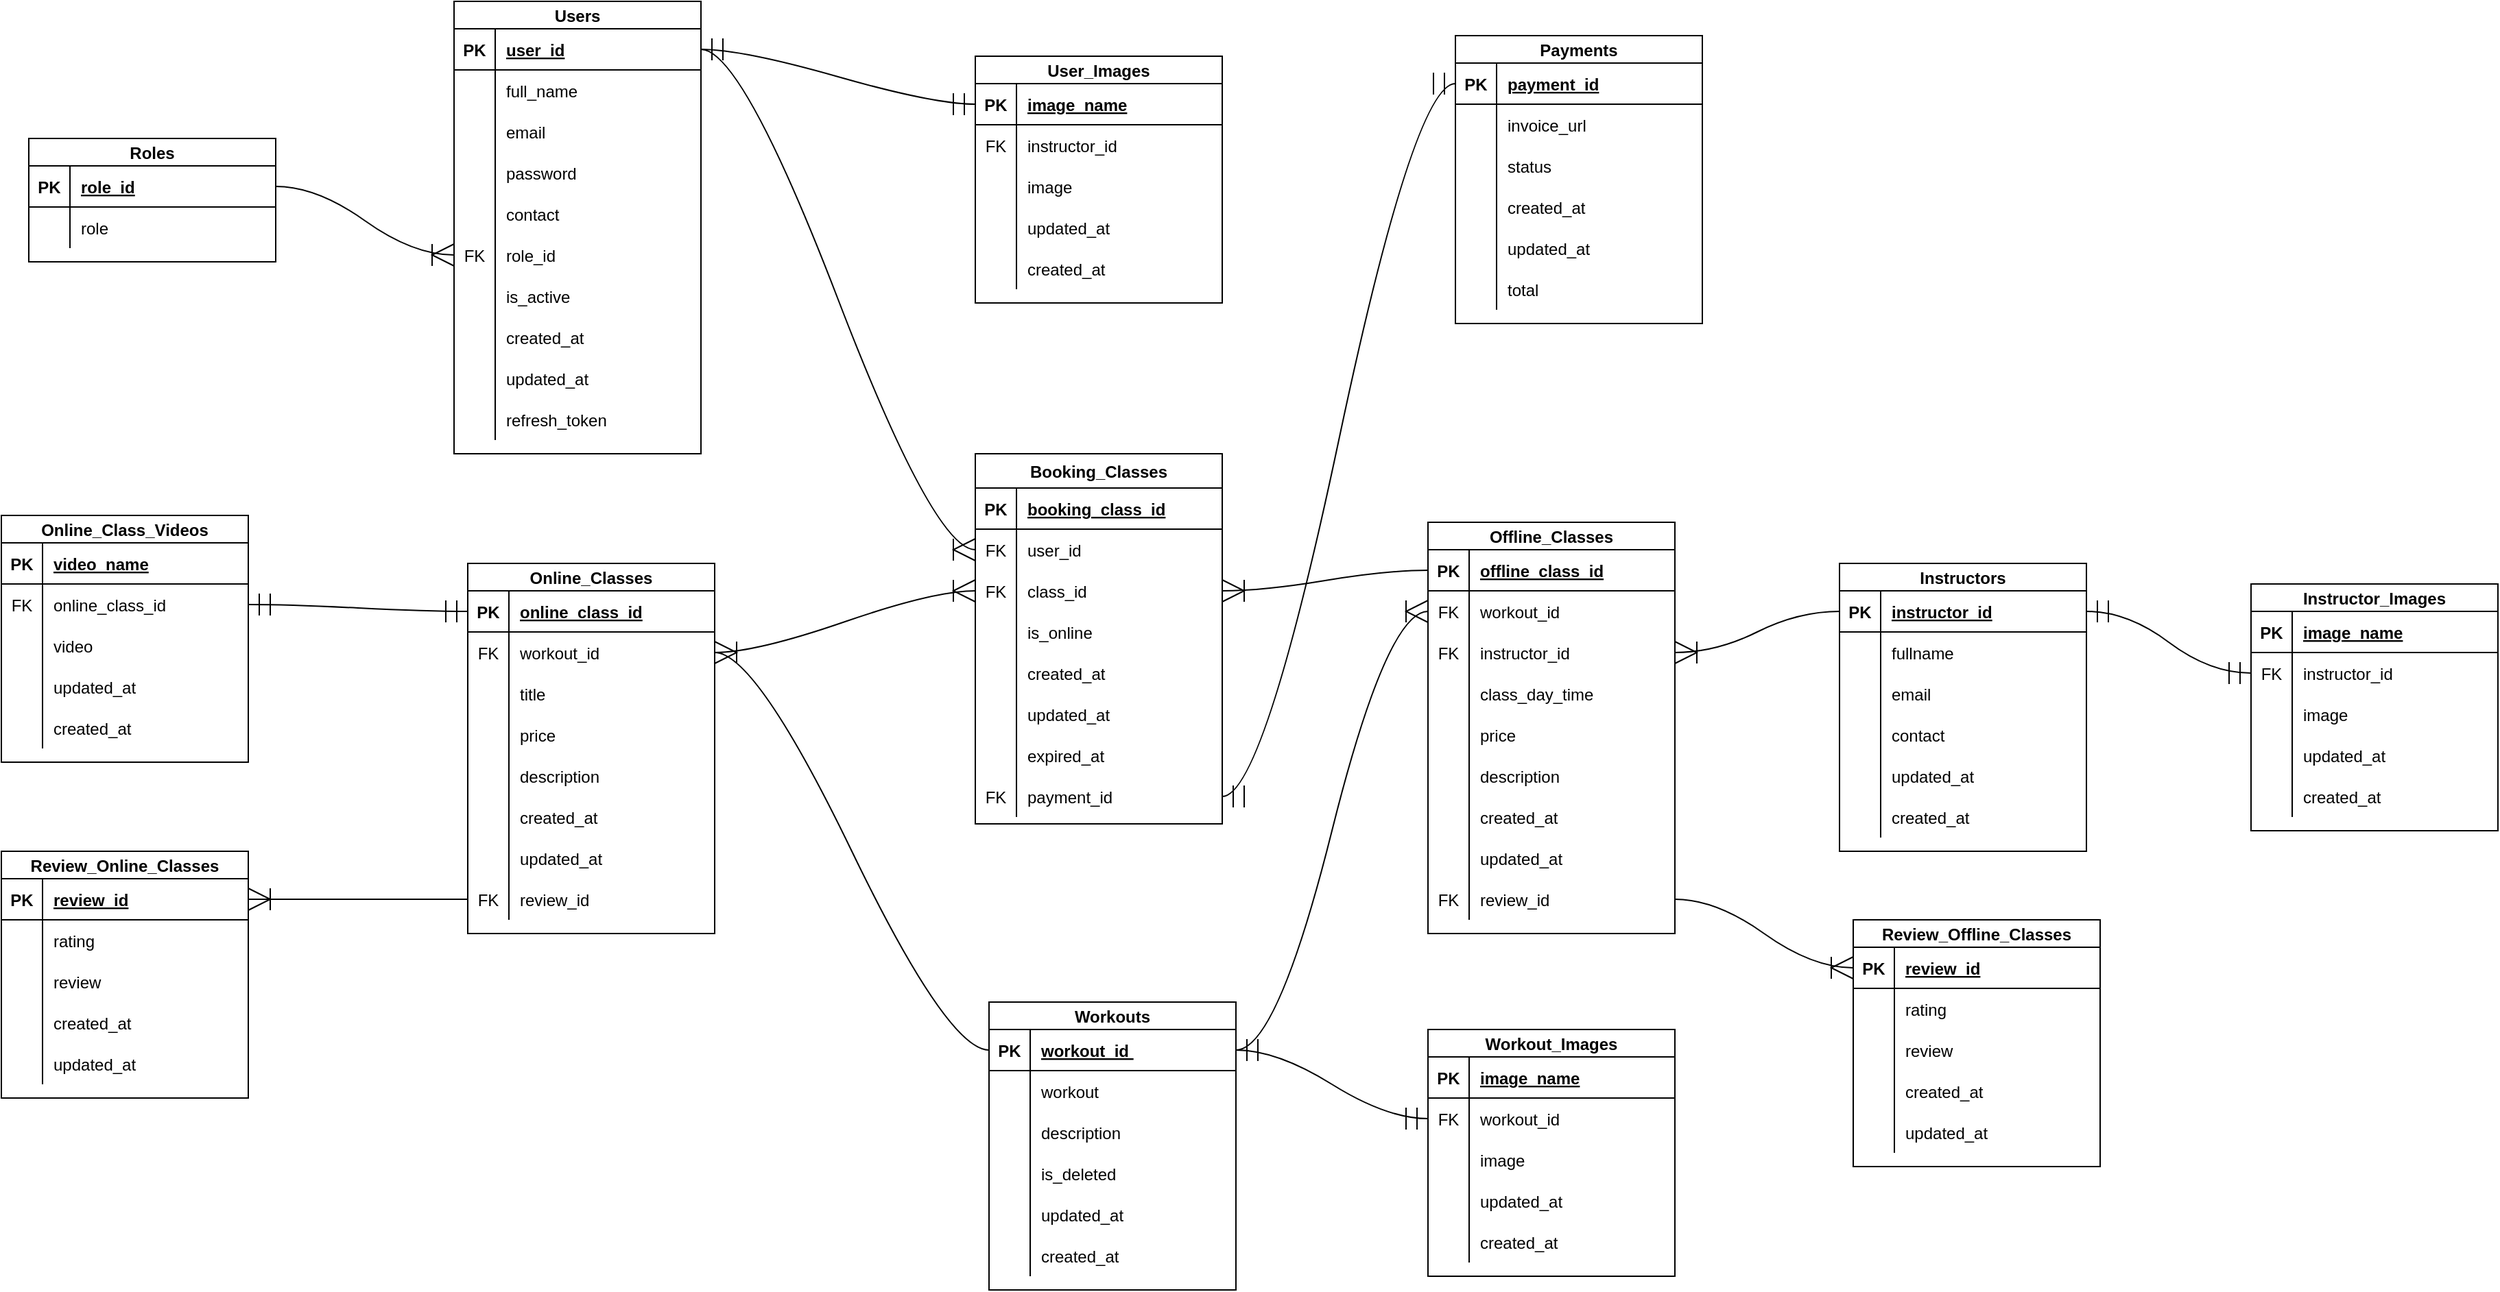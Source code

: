 <mxfile version="20.6.0" type="github">
  <diagram id="IrCvx_c3wrKAdzY81lT7" name="Page-1">
    <mxGraphModel dx="2357" dy="684" grid="1" gridSize="10" guides="1" tooltips="1" connect="1" arrows="1" fold="1" page="1" pageScale="1" pageWidth="850" pageHeight="1100" math="0" shadow="0">
      <root>
        <mxCell id="0" />
        <mxCell id="1" parent="0" />
        <mxCell id="00-C4p5MA_wzwd7ySj6_-1" value="Users" style="shape=table;startSize=20;container=1;collapsible=1;childLayout=tableLayout;fixedRows=1;rowLines=0;fontStyle=1;align=center;resizeLast=1;strokeColor=#000000;" parent="1" vertex="1">
          <mxGeometry x="-20" y="50" width="180" height="330" as="geometry" />
        </mxCell>
        <mxCell id="00-C4p5MA_wzwd7ySj6_-2" value="" style="shape=tableRow;horizontal=0;startSize=0;swimlaneHead=0;swimlaneBody=0;fillColor=none;collapsible=0;dropTarget=0;points=[[0,0.5],[1,0.5]];portConstraint=eastwest;top=0;left=0;right=0;bottom=1;strokeColor=#000000;" parent="00-C4p5MA_wzwd7ySj6_-1" vertex="1">
          <mxGeometry y="20" width="180" height="30" as="geometry" />
        </mxCell>
        <mxCell id="00-C4p5MA_wzwd7ySj6_-3" value="PK" style="shape=partialRectangle;connectable=0;fillColor=none;top=0;left=0;bottom=0;right=0;fontStyle=1;overflow=hidden;strokeColor=#000000;" parent="00-C4p5MA_wzwd7ySj6_-2" vertex="1">
          <mxGeometry width="30" height="30" as="geometry">
            <mxRectangle width="30" height="30" as="alternateBounds" />
          </mxGeometry>
        </mxCell>
        <mxCell id="00-C4p5MA_wzwd7ySj6_-4" value="user_id" style="shape=partialRectangle;connectable=0;fillColor=none;top=0;left=0;bottom=0;right=0;align=left;spacingLeft=6;fontStyle=5;overflow=hidden;strokeColor=#000000;" parent="00-C4p5MA_wzwd7ySj6_-2" vertex="1">
          <mxGeometry x="30" width="150" height="30" as="geometry">
            <mxRectangle width="150" height="30" as="alternateBounds" />
          </mxGeometry>
        </mxCell>
        <mxCell id="00-C4p5MA_wzwd7ySj6_-5" value="" style="shape=tableRow;horizontal=0;startSize=0;swimlaneHead=0;swimlaneBody=0;fillColor=none;collapsible=0;dropTarget=0;points=[[0,0.5],[1,0.5]];portConstraint=eastwest;top=0;left=0;right=0;bottom=0;strokeColor=#000000;" parent="00-C4p5MA_wzwd7ySj6_-1" vertex="1">
          <mxGeometry y="50" width="180" height="30" as="geometry" />
        </mxCell>
        <mxCell id="00-C4p5MA_wzwd7ySj6_-6" value="" style="shape=partialRectangle;connectable=0;fillColor=none;top=0;left=0;bottom=0;right=0;editable=1;overflow=hidden;strokeColor=#000000;" parent="00-C4p5MA_wzwd7ySj6_-5" vertex="1">
          <mxGeometry width="30" height="30" as="geometry">
            <mxRectangle width="30" height="30" as="alternateBounds" />
          </mxGeometry>
        </mxCell>
        <mxCell id="00-C4p5MA_wzwd7ySj6_-7" value="full_name" style="shape=partialRectangle;connectable=0;fillColor=none;top=0;left=0;bottom=0;right=0;align=left;spacingLeft=6;overflow=hidden;strokeColor=#000000;" parent="00-C4p5MA_wzwd7ySj6_-5" vertex="1">
          <mxGeometry x="30" width="150" height="30" as="geometry">
            <mxRectangle width="150" height="30" as="alternateBounds" />
          </mxGeometry>
        </mxCell>
        <mxCell id="WeqpsiF_y7czGlSmBEio-70" value="" style="shape=tableRow;horizontal=0;startSize=0;swimlaneHead=0;swimlaneBody=0;fillColor=none;collapsible=0;dropTarget=0;points=[[0,0.5],[1,0.5]];portConstraint=eastwest;top=0;left=0;right=0;bottom=0;strokeColor=#000000;" parent="00-C4p5MA_wzwd7ySj6_-1" vertex="1">
          <mxGeometry y="80" width="180" height="30" as="geometry" />
        </mxCell>
        <mxCell id="WeqpsiF_y7czGlSmBEio-71" value="" style="shape=partialRectangle;connectable=0;fillColor=none;top=0;left=0;bottom=0;right=0;editable=1;overflow=hidden;strokeColor=#000000;" parent="WeqpsiF_y7czGlSmBEio-70" vertex="1">
          <mxGeometry width="30" height="30" as="geometry">
            <mxRectangle width="30" height="30" as="alternateBounds" />
          </mxGeometry>
        </mxCell>
        <mxCell id="WeqpsiF_y7czGlSmBEio-72" value="email" style="shape=partialRectangle;connectable=0;fillColor=none;top=0;left=0;bottom=0;right=0;align=left;spacingLeft=6;overflow=hidden;strokeColor=#000000;" parent="WeqpsiF_y7czGlSmBEio-70" vertex="1">
          <mxGeometry x="30" width="150" height="30" as="geometry">
            <mxRectangle width="150" height="30" as="alternateBounds" />
          </mxGeometry>
        </mxCell>
        <mxCell id="C8x404jCfSZGu2IqOLWA-4" value="" style="shape=tableRow;horizontal=0;startSize=0;swimlaneHead=0;swimlaneBody=0;fillColor=none;collapsible=0;dropTarget=0;points=[[0,0.5],[1,0.5]];portConstraint=eastwest;top=0;left=0;right=0;bottom=0;strokeColor=#000000;" parent="00-C4p5MA_wzwd7ySj6_-1" vertex="1">
          <mxGeometry y="110" width="180" height="30" as="geometry" />
        </mxCell>
        <mxCell id="C8x404jCfSZGu2IqOLWA-5" value="" style="shape=partialRectangle;connectable=0;fillColor=none;top=0;left=0;bottom=0;right=0;editable=1;overflow=hidden;strokeColor=#000000;" parent="C8x404jCfSZGu2IqOLWA-4" vertex="1">
          <mxGeometry width="30" height="30" as="geometry">
            <mxRectangle width="30" height="30" as="alternateBounds" />
          </mxGeometry>
        </mxCell>
        <mxCell id="C8x404jCfSZGu2IqOLWA-6" value="password" style="shape=partialRectangle;connectable=0;fillColor=none;top=0;left=0;bottom=0;right=0;align=left;spacingLeft=6;overflow=hidden;strokeColor=#000000;" parent="C8x404jCfSZGu2IqOLWA-4" vertex="1">
          <mxGeometry x="30" width="150" height="30" as="geometry">
            <mxRectangle width="150" height="30" as="alternateBounds" />
          </mxGeometry>
        </mxCell>
        <mxCell id="00-C4p5MA_wzwd7ySj6_-8" value="" style="shape=tableRow;horizontal=0;startSize=0;swimlaneHead=0;swimlaneBody=0;fillColor=none;collapsible=0;dropTarget=0;points=[[0,0.5],[1,0.5]];portConstraint=eastwest;top=0;left=0;right=0;bottom=0;strokeColor=#000000;" parent="00-C4p5MA_wzwd7ySj6_-1" vertex="1">
          <mxGeometry y="140" width="180" height="30" as="geometry" />
        </mxCell>
        <mxCell id="00-C4p5MA_wzwd7ySj6_-9" value="" style="shape=partialRectangle;connectable=0;fillColor=none;top=0;left=0;bottom=0;right=0;editable=1;overflow=hidden;strokeColor=#000000;" parent="00-C4p5MA_wzwd7ySj6_-8" vertex="1">
          <mxGeometry width="30" height="30" as="geometry">
            <mxRectangle width="30" height="30" as="alternateBounds" />
          </mxGeometry>
        </mxCell>
        <mxCell id="00-C4p5MA_wzwd7ySj6_-10" value="contact" style="shape=partialRectangle;connectable=0;fillColor=none;top=0;left=0;bottom=0;right=0;align=left;spacingLeft=6;overflow=hidden;strokeColor=#000000;" parent="00-C4p5MA_wzwd7ySj6_-8" vertex="1">
          <mxGeometry x="30" width="150" height="30" as="geometry">
            <mxRectangle width="150" height="30" as="alternateBounds" />
          </mxGeometry>
        </mxCell>
        <mxCell id="00-C4p5MA_wzwd7ySj6_-11" value="" style="shape=tableRow;horizontal=0;startSize=0;swimlaneHead=0;swimlaneBody=0;fillColor=none;collapsible=0;dropTarget=0;points=[[0,0.5],[1,0.5]];portConstraint=eastwest;top=0;left=0;right=0;bottom=0;strokeColor=#000000;" parent="00-C4p5MA_wzwd7ySj6_-1" vertex="1">
          <mxGeometry y="170" width="180" height="30" as="geometry" />
        </mxCell>
        <mxCell id="00-C4p5MA_wzwd7ySj6_-12" value="FK" style="shape=partialRectangle;connectable=0;fillColor=none;top=0;left=0;bottom=0;right=0;editable=1;overflow=hidden;strokeColor=#000000;" parent="00-C4p5MA_wzwd7ySj6_-11" vertex="1">
          <mxGeometry width="30" height="30" as="geometry">
            <mxRectangle width="30" height="30" as="alternateBounds" />
          </mxGeometry>
        </mxCell>
        <mxCell id="00-C4p5MA_wzwd7ySj6_-13" value="role_id" style="shape=partialRectangle;connectable=0;fillColor=none;top=0;left=0;bottom=0;right=0;align=left;spacingLeft=6;overflow=hidden;strokeColor=#000000;" parent="00-C4p5MA_wzwd7ySj6_-11" vertex="1">
          <mxGeometry x="30" width="150" height="30" as="geometry">
            <mxRectangle width="150" height="30" as="alternateBounds" />
          </mxGeometry>
        </mxCell>
        <mxCell id="WeqpsiF_y7czGlSmBEio-73" value="" style="shape=tableRow;horizontal=0;startSize=0;swimlaneHead=0;swimlaneBody=0;fillColor=none;collapsible=0;dropTarget=0;points=[[0,0.5],[1,0.5]];portConstraint=eastwest;top=0;left=0;right=0;bottom=0;strokeColor=#000000;" parent="00-C4p5MA_wzwd7ySj6_-1" vertex="1">
          <mxGeometry y="200" width="180" height="30" as="geometry" />
        </mxCell>
        <mxCell id="WeqpsiF_y7czGlSmBEio-74" value="" style="shape=partialRectangle;connectable=0;fillColor=none;top=0;left=0;bottom=0;right=0;editable=1;overflow=hidden;strokeColor=#000000;" parent="WeqpsiF_y7czGlSmBEio-73" vertex="1">
          <mxGeometry width="30" height="30" as="geometry">
            <mxRectangle width="30" height="30" as="alternateBounds" />
          </mxGeometry>
        </mxCell>
        <mxCell id="WeqpsiF_y7czGlSmBEio-75" value="is_active" style="shape=partialRectangle;connectable=0;fillColor=none;top=0;left=0;bottom=0;right=0;align=left;spacingLeft=6;overflow=hidden;strokeColor=#000000;" parent="WeqpsiF_y7czGlSmBEio-73" vertex="1">
          <mxGeometry x="30" width="150" height="30" as="geometry">
            <mxRectangle width="150" height="30" as="alternateBounds" />
          </mxGeometry>
        </mxCell>
        <mxCell id="WeqpsiF_y7czGlSmBEio-76" value="" style="shape=tableRow;horizontal=0;startSize=0;swimlaneHead=0;swimlaneBody=0;fillColor=none;collapsible=0;dropTarget=0;points=[[0,0.5],[1,0.5]];portConstraint=eastwest;top=0;left=0;right=0;bottom=0;strokeColor=#000000;" parent="00-C4p5MA_wzwd7ySj6_-1" vertex="1">
          <mxGeometry y="230" width="180" height="30" as="geometry" />
        </mxCell>
        <mxCell id="WeqpsiF_y7czGlSmBEio-77" value="" style="shape=partialRectangle;connectable=0;fillColor=none;top=0;left=0;bottom=0;right=0;editable=1;overflow=hidden;strokeColor=#000000;" parent="WeqpsiF_y7czGlSmBEio-76" vertex="1">
          <mxGeometry width="30" height="30" as="geometry">
            <mxRectangle width="30" height="30" as="alternateBounds" />
          </mxGeometry>
        </mxCell>
        <mxCell id="WeqpsiF_y7czGlSmBEio-78" value="created_at" style="shape=partialRectangle;connectable=0;fillColor=none;top=0;left=0;bottom=0;right=0;align=left;spacingLeft=6;overflow=hidden;strokeColor=#000000;" parent="WeqpsiF_y7czGlSmBEio-76" vertex="1">
          <mxGeometry x="30" width="150" height="30" as="geometry">
            <mxRectangle width="150" height="30" as="alternateBounds" />
          </mxGeometry>
        </mxCell>
        <mxCell id="WeqpsiF_y7czGlSmBEio-79" value="" style="shape=tableRow;horizontal=0;startSize=0;swimlaneHead=0;swimlaneBody=0;fillColor=none;collapsible=0;dropTarget=0;points=[[0,0.5],[1,0.5]];portConstraint=eastwest;top=0;left=0;right=0;bottom=0;strokeColor=#000000;" parent="00-C4p5MA_wzwd7ySj6_-1" vertex="1">
          <mxGeometry y="260" width="180" height="30" as="geometry" />
        </mxCell>
        <mxCell id="WeqpsiF_y7czGlSmBEio-80" value="" style="shape=partialRectangle;connectable=0;fillColor=none;top=0;left=0;bottom=0;right=0;editable=1;overflow=hidden;strokeColor=#000000;" parent="WeqpsiF_y7czGlSmBEio-79" vertex="1">
          <mxGeometry width="30" height="30" as="geometry">
            <mxRectangle width="30" height="30" as="alternateBounds" />
          </mxGeometry>
        </mxCell>
        <mxCell id="WeqpsiF_y7czGlSmBEio-81" value="updated_at" style="shape=partialRectangle;connectable=0;fillColor=none;top=0;left=0;bottom=0;right=0;align=left;spacingLeft=6;overflow=hidden;strokeColor=#000000;" parent="WeqpsiF_y7czGlSmBEio-79" vertex="1">
          <mxGeometry x="30" width="150" height="30" as="geometry">
            <mxRectangle width="150" height="30" as="alternateBounds" />
          </mxGeometry>
        </mxCell>
        <mxCell id="WeqpsiF_y7czGlSmBEio-82" value="" style="shape=tableRow;horizontal=0;startSize=0;swimlaneHead=0;swimlaneBody=0;fillColor=none;collapsible=0;dropTarget=0;points=[[0,0.5],[1,0.5]];portConstraint=eastwest;top=0;left=0;right=0;bottom=0;strokeColor=#000000;" parent="00-C4p5MA_wzwd7ySj6_-1" vertex="1">
          <mxGeometry y="290" width="180" height="30" as="geometry" />
        </mxCell>
        <mxCell id="WeqpsiF_y7czGlSmBEio-83" value="" style="shape=partialRectangle;connectable=0;fillColor=none;top=0;left=0;bottom=0;right=0;editable=1;overflow=hidden;strokeColor=#000000;" parent="WeqpsiF_y7czGlSmBEio-82" vertex="1">
          <mxGeometry width="30" height="30" as="geometry">
            <mxRectangle width="30" height="30" as="alternateBounds" />
          </mxGeometry>
        </mxCell>
        <mxCell id="WeqpsiF_y7czGlSmBEio-84" value="refresh_token" style="shape=partialRectangle;connectable=0;fillColor=none;top=0;left=0;bottom=0;right=0;align=left;spacingLeft=6;overflow=hidden;strokeColor=#000000;" parent="WeqpsiF_y7czGlSmBEio-82" vertex="1">
          <mxGeometry x="30" width="150" height="30" as="geometry">
            <mxRectangle width="150" height="30" as="alternateBounds" />
          </mxGeometry>
        </mxCell>
        <mxCell id="C8x404jCfSZGu2IqOLWA-98" value="Workouts" style="shape=table;startSize=20;container=1;collapsible=1;childLayout=tableLayout;fixedRows=1;rowLines=0;fontStyle=1;align=center;resizeLast=1;strokeColor=#000000;" parent="1" vertex="1">
          <mxGeometry x="370" y="780" width="180" height="210" as="geometry" />
        </mxCell>
        <mxCell id="C8x404jCfSZGu2IqOLWA-99" value="" style="shape=tableRow;horizontal=0;startSize=0;swimlaneHead=0;swimlaneBody=0;fillColor=none;collapsible=0;dropTarget=0;points=[[0,0.5],[1,0.5]];portConstraint=eastwest;top=0;left=0;right=0;bottom=1;strokeColor=#000000;" parent="C8x404jCfSZGu2IqOLWA-98" vertex="1">
          <mxGeometry y="20" width="180" height="30" as="geometry" />
        </mxCell>
        <mxCell id="C8x404jCfSZGu2IqOLWA-100" value="PK" style="shape=partialRectangle;connectable=0;fillColor=none;top=0;left=0;bottom=0;right=0;fontStyle=1;overflow=hidden;strokeColor=#000000;" parent="C8x404jCfSZGu2IqOLWA-99" vertex="1">
          <mxGeometry width="30" height="30" as="geometry">
            <mxRectangle width="30" height="30" as="alternateBounds" />
          </mxGeometry>
        </mxCell>
        <mxCell id="C8x404jCfSZGu2IqOLWA-101" value="workout_id " style="shape=partialRectangle;connectable=0;fillColor=none;top=0;left=0;bottom=0;right=0;align=left;spacingLeft=6;fontStyle=5;overflow=hidden;strokeColor=#000000;" parent="C8x404jCfSZGu2IqOLWA-99" vertex="1">
          <mxGeometry x="30" width="150" height="30" as="geometry">
            <mxRectangle width="150" height="30" as="alternateBounds" />
          </mxGeometry>
        </mxCell>
        <mxCell id="C8x404jCfSZGu2IqOLWA-102" value="" style="shape=tableRow;horizontal=0;startSize=0;swimlaneHead=0;swimlaneBody=0;fillColor=none;collapsible=0;dropTarget=0;points=[[0,0.5],[1,0.5]];portConstraint=eastwest;top=0;left=0;right=0;bottom=0;strokeColor=#000000;" parent="C8x404jCfSZGu2IqOLWA-98" vertex="1">
          <mxGeometry y="50" width="180" height="30" as="geometry" />
        </mxCell>
        <mxCell id="C8x404jCfSZGu2IqOLWA-103" value="" style="shape=partialRectangle;connectable=0;fillColor=none;top=0;left=0;bottom=0;right=0;editable=1;overflow=hidden;strokeColor=#000000;" parent="C8x404jCfSZGu2IqOLWA-102" vertex="1">
          <mxGeometry width="30" height="30" as="geometry">
            <mxRectangle width="30" height="30" as="alternateBounds" />
          </mxGeometry>
        </mxCell>
        <mxCell id="C8x404jCfSZGu2IqOLWA-104" value="workout" style="shape=partialRectangle;connectable=0;fillColor=none;top=0;left=0;bottom=0;right=0;align=left;spacingLeft=6;overflow=hidden;strokeColor=#000000;" parent="C8x404jCfSZGu2IqOLWA-102" vertex="1">
          <mxGeometry x="30" width="150" height="30" as="geometry">
            <mxRectangle width="150" height="30" as="alternateBounds" />
          </mxGeometry>
        </mxCell>
        <mxCell id="C8x404jCfSZGu2IqOLWA-105" value="" style="shape=tableRow;horizontal=0;startSize=0;swimlaneHead=0;swimlaneBody=0;fillColor=none;collapsible=0;dropTarget=0;points=[[0,0.5],[1,0.5]];portConstraint=eastwest;top=0;left=0;right=0;bottom=0;strokeColor=#000000;" parent="C8x404jCfSZGu2IqOLWA-98" vertex="1">
          <mxGeometry y="80" width="180" height="30" as="geometry" />
        </mxCell>
        <mxCell id="C8x404jCfSZGu2IqOLWA-106" value="" style="shape=partialRectangle;connectable=0;fillColor=none;top=0;left=0;bottom=0;right=0;editable=1;overflow=hidden;strokeColor=#000000;" parent="C8x404jCfSZGu2IqOLWA-105" vertex="1">
          <mxGeometry width="30" height="30" as="geometry">
            <mxRectangle width="30" height="30" as="alternateBounds" />
          </mxGeometry>
        </mxCell>
        <mxCell id="C8x404jCfSZGu2IqOLWA-107" value="description" style="shape=partialRectangle;connectable=0;fillColor=none;top=0;left=0;bottom=0;right=0;align=left;spacingLeft=6;overflow=hidden;strokeColor=#000000;" parent="C8x404jCfSZGu2IqOLWA-105" vertex="1">
          <mxGeometry x="30" width="150" height="30" as="geometry">
            <mxRectangle width="150" height="30" as="alternateBounds" />
          </mxGeometry>
        </mxCell>
        <mxCell id="WeqpsiF_y7czGlSmBEio-21" value="" style="shape=tableRow;horizontal=0;startSize=0;swimlaneHead=0;swimlaneBody=0;fillColor=none;collapsible=0;dropTarget=0;points=[[0,0.5],[1,0.5]];portConstraint=eastwest;top=0;left=0;right=0;bottom=0;strokeColor=#000000;" parent="C8x404jCfSZGu2IqOLWA-98" vertex="1">
          <mxGeometry y="110" width="180" height="30" as="geometry" />
        </mxCell>
        <mxCell id="WeqpsiF_y7czGlSmBEio-22" value="" style="shape=partialRectangle;connectable=0;fillColor=none;top=0;left=0;bottom=0;right=0;editable=1;overflow=hidden;strokeColor=#000000;" parent="WeqpsiF_y7czGlSmBEio-21" vertex="1">
          <mxGeometry width="30" height="30" as="geometry">
            <mxRectangle width="30" height="30" as="alternateBounds" />
          </mxGeometry>
        </mxCell>
        <mxCell id="WeqpsiF_y7czGlSmBEio-23" value="is_deleted" style="shape=partialRectangle;connectable=0;fillColor=none;top=0;left=0;bottom=0;right=0;align=left;spacingLeft=6;overflow=hidden;strokeColor=#000000;" parent="WeqpsiF_y7czGlSmBEio-21" vertex="1">
          <mxGeometry x="30" width="150" height="30" as="geometry">
            <mxRectangle width="150" height="30" as="alternateBounds" />
          </mxGeometry>
        </mxCell>
        <mxCell id="WeqpsiF_y7czGlSmBEio-24" value="" style="shape=tableRow;horizontal=0;startSize=0;swimlaneHead=0;swimlaneBody=0;fillColor=none;collapsible=0;dropTarget=0;points=[[0,0.5],[1,0.5]];portConstraint=eastwest;top=0;left=0;right=0;bottom=0;strokeColor=#000000;" parent="C8x404jCfSZGu2IqOLWA-98" vertex="1">
          <mxGeometry y="140" width="180" height="30" as="geometry" />
        </mxCell>
        <mxCell id="WeqpsiF_y7czGlSmBEio-25" value="" style="shape=partialRectangle;connectable=0;fillColor=none;top=0;left=0;bottom=0;right=0;editable=1;overflow=hidden;strokeColor=#000000;" parent="WeqpsiF_y7czGlSmBEio-24" vertex="1">
          <mxGeometry width="30" height="30" as="geometry">
            <mxRectangle width="30" height="30" as="alternateBounds" />
          </mxGeometry>
        </mxCell>
        <mxCell id="WeqpsiF_y7czGlSmBEio-26" value="updated_at" style="shape=partialRectangle;connectable=0;fillColor=none;top=0;left=0;bottom=0;right=0;align=left;spacingLeft=6;overflow=hidden;strokeColor=#000000;" parent="WeqpsiF_y7czGlSmBEio-24" vertex="1">
          <mxGeometry x="30" width="150" height="30" as="geometry">
            <mxRectangle width="150" height="30" as="alternateBounds" />
          </mxGeometry>
        </mxCell>
        <mxCell id="WeqpsiF_y7czGlSmBEio-27" value="" style="shape=tableRow;horizontal=0;startSize=0;swimlaneHead=0;swimlaneBody=0;fillColor=none;collapsible=0;dropTarget=0;points=[[0,0.5],[1,0.5]];portConstraint=eastwest;top=0;left=0;right=0;bottom=0;strokeColor=#000000;" parent="C8x404jCfSZGu2IqOLWA-98" vertex="1">
          <mxGeometry y="170" width="180" height="30" as="geometry" />
        </mxCell>
        <mxCell id="WeqpsiF_y7czGlSmBEio-28" value="" style="shape=partialRectangle;connectable=0;fillColor=none;top=0;left=0;bottom=0;right=0;editable=1;overflow=hidden;strokeColor=#000000;" parent="WeqpsiF_y7czGlSmBEio-27" vertex="1">
          <mxGeometry width="30" height="30" as="geometry">
            <mxRectangle width="30" height="30" as="alternateBounds" />
          </mxGeometry>
        </mxCell>
        <mxCell id="WeqpsiF_y7czGlSmBEio-29" value="created_at" style="shape=partialRectangle;connectable=0;fillColor=none;top=0;left=0;bottom=0;right=0;align=left;spacingLeft=6;overflow=hidden;strokeColor=#000000;" parent="WeqpsiF_y7czGlSmBEio-27" vertex="1">
          <mxGeometry x="30" width="150" height="30" as="geometry">
            <mxRectangle width="150" height="30" as="alternateBounds" />
          </mxGeometry>
        </mxCell>
        <mxCell id="C8x404jCfSZGu2IqOLWA-117" value="Payments" style="shape=table;startSize=20;container=1;collapsible=1;childLayout=tableLayout;fixedRows=1;rowLines=0;fontStyle=1;align=center;resizeLast=1;strokeColor=#000000;" parent="1" vertex="1">
          <mxGeometry x="710" y="75" width="180" height="210" as="geometry" />
        </mxCell>
        <mxCell id="C8x404jCfSZGu2IqOLWA-118" value="" style="shape=tableRow;horizontal=0;startSize=0;swimlaneHead=0;swimlaneBody=0;fillColor=none;collapsible=0;dropTarget=0;points=[[0,0.5],[1,0.5]];portConstraint=eastwest;top=0;left=0;right=0;bottom=1;strokeColor=#000000;" parent="C8x404jCfSZGu2IqOLWA-117" vertex="1">
          <mxGeometry y="20" width="180" height="30" as="geometry" />
        </mxCell>
        <mxCell id="C8x404jCfSZGu2IqOLWA-119" value="PK" style="shape=partialRectangle;connectable=0;fillColor=none;top=0;left=0;bottom=0;right=0;fontStyle=1;overflow=hidden;strokeColor=#000000;" parent="C8x404jCfSZGu2IqOLWA-118" vertex="1">
          <mxGeometry width="30" height="30" as="geometry">
            <mxRectangle width="30" height="30" as="alternateBounds" />
          </mxGeometry>
        </mxCell>
        <mxCell id="C8x404jCfSZGu2IqOLWA-120" value="payment_id" style="shape=partialRectangle;connectable=0;fillColor=none;top=0;left=0;bottom=0;right=0;align=left;spacingLeft=6;fontStyle=5;overflow=hidden;strokeColor=#000000;" parent="C8x404jCfSZGu2IqOLWA-118" vertex="1">
          <mxGeometry x="30" width="150" height="30" as="geometry">
            <mxRectangle width="150" height="30" as="alternateBounds" />
          </mxGeometry>
        </mxCell>
        <mxCell id="C8x404jCfSZGu2IqOLWA-124" value="" style="shape=tableRow;horizontal=0;startSize=0;swimlaneHead=0;swimlaneBody=0;fillColor=none;collapsible=0;dropTarget=0;points=[[0,0.5],[1,0.5]];portConstraint=eastwest;top=0;left=0;right=0;bottom=0;strokeColor=#000000;" parent="C8x404jCfSZGu2IqOLWA-117" vertex="1">
          <mxGeometry y="50" width="180" height="30" as="geometry" />
        </mxCell>
        <mxCell id="C8x404jCfSZGu2IqOLWA-125" value="" style="shape=partialRectangle;connectable=0;fillColor=none;top=0;left=0;bottom=0;right=0;editable=1;overflow=hidden;strokeColor=#000000;" parent="C8x404jCfSZGu2IqOLWA-124" vertex="1">
          <mxGeometry width="30" height="30" as="geometry">
            <mxRectangle width="30" height="30" as="alternateBounds" />
          </mxGeometry>
        </mxCell>
        <mxCell id="C8x404jCfSZGu2IqOLWA-126" value="invoice_url" style="shape=partialRectangle;connectable=0;fillColor=none;top=0;left=0;bottom=0;right=0;align=left;spacingLeft=6;overflow=hidden;strokeColor=#000000;" parent="C8x404jCfSZGu2IqOLWA-124" vertex="1">
          <mxGeometry x="30" width="150" height="30" as="geometry">
            <mxRectangle width="150" height="30" as="alternateBounds" />
          </mxGeometry>
        </mxCell>
        <mxCell id="C8x404jCfSZGu2IqOLWA-127" value="" style="shape=tableRow;horizontal=0;startSize=0;swimlaneHead=0;swimlaneBody=0;fillColor=none;collapsible=0;dropTarget=0;points=[[0,0.5],[1,0.5]];portConstraint=eastwest;top=0;left=0;right=0;bottom=0;strokeColor=#000000;" parent="C8x404jCfSZGu2IqOLWA-117" vertex="1">
          <mxGeometry y="80" width="180" height="30" as="geometry" />
        </mxCell>
        <mxCell id="C8x404jCfSZGu2IqOLWA-128" value="" style="shape=partialRectangle;connectable=0;fillColor=none;top=0;left=0;bottom=0;right=0;editable=1;overflow=hidden;strokeColor=#000000;" parent="C8x404jCfSZGu2IqOLWA-127" vertex="1">
          <mxGeometry width="30" height="30" as="geometry">
            <mxRectangle width="30" height="30" as="alternateBounds" />
          </mxGeometry>
        </mxCell>
        <mxCell id="C8x404jCfSZGu2IqOLWA-129" value="status" style="shape=partialRectangle;connectable=0;fillColor=none;top=0;left=0;bottom=0;right=0;align=left;spacingLeft=6;overflow=hidden;strokeColor=#000000;" parent="C8x404jCfSZGu2IqOLWA-127" vertex="1">
          <mxGeometry x="30" width="150" height="30" as="geometry">
            <mxRectangle width="150" height="30" as="alternateBounds" />
          </mxGeometry>
        </mxCell>
        <mxCell id="C8x404jCfSZGu2IqOLWA-130" value="" style="shape=tableRow;horizontal=0;startSize=0;swimlaneHead=0;swimlaneBody=0;fillColor=none;collapsible=0;dropTarget=0;points=[[0,0.5],[1,0.5]];portConstraint=eastwest;top=0;left=0;right=0;bottom=0;strokeColor=#000000;" parent="C8x404jCfSZGu2IqOLWA-117" vertex="1">
          <mxGeometry y="110" width="180" height="30" as="geometry" />
        </mxCell>
        <mxCell id="C8x404jCfSZGu2IqOLWA-131" value="" style="shape=partialRectangle;connectable=0;fillColor=none;top=0;left=0;bottom=0;right=0;editable=1;overflow=hidden;strokeColor=#000000;" parent="C8x404jCfSZGu2IqOLWA-130" vertex="1">
          <mxGeometry width="30" height="30" as="geometry">
            <mxRectangle width="30" height="30" as="alternateBounds" />
          </mxGeometry>
        </mxCell>
        <mxCell id="C8x404jCfSZGu2IqOLWA-132" value="created_at" style="shape=partialRectangle;connectable=0;fillColor=none;top=0;left=0;bottom=0;right=0;align=left;spacingLeft=6;overflow=hidden;strokeColor=#000000;" parent="C8x404jCfSZGu2IqOLWA-130" vertex="1">
          <mxGeometry x="30" width="150" height="30" as="geometry">
            <mxRectangle width="150" height="30" as="alternateBounds" />
          </mxGeometry>
        </mxCell>
        <mxCell id="C8x404jCfSZGu2IqOLWA-133" value="" style="shape=tableRow;horizontal=0;startSize=0;swimlaneHead=0;swimlaneBody=0;fillColor=none;collapsible=0;dropTarget=0;points=[[0,0.5],[1,0.5]];portConstraint=eastwest;top=0;left=0;right=0;bottom=0;strokeColor=#000000;" parent="C8x404jCfSZGu2IqOLWA-117" vertex="1">
          <mxGeometry y="140" width="180" height="30" as="geometry" />
        </mxCell>
        <mxCell id="C8x404jCfSZGu2IqOLWA-134" value="" style="shape=partialRectangle;connectable=0;fillColor=none;top=0;left=0;bottom=0;right=0;editable=1;overflow=hidden;strokeColor=#000000;" parent="C8x404jCfSZGu2IqOLWA-133" vertex="1">
          <mxGeometry width="30" height="30" as="geometry">
            <mxRectangle width="30" height="30" as="alternateBounds" />
          </mxGeometry>
        </mxCell>
        <mxCell id="C8x404jCfSZGu2IqOLWA-135" value="updated_at" style="shape=partialRectangle;connectable=0;fillColor=none;top=0;left=0;bottom=0;right=0;align=left;spacingLeft=6;overflow=hidden;strokeColor=#000000;" parent="C8x404jCfSZGu2IqOLWA-133" vertex="1">
          <mxGeometry x="30" width="150" height="30" as="geometry">
            <mxRectangle width="150" height="30" as="alternateBounds" />
          </mxGeometry>
        </mxCell>
        <mxCell id="WeqpsiF_y7czGlSmBEio-139" value="" style="shape=tableRow;horizontal=0;startSize=0;swimlaneHead=0;swimlaneBody=0;fillColor=none;collapsible=0;dropTarget=0;points=[[0,0.5],[1,0.5]];portConstraint=eastwest;top=0;left=0;right=0;bottom=0;strokeColor=#000000;" parent="C8x404jCfSZGu2IqOLWA-117" vertex="1">
          <mxGeometry y="170" width="180" height="30" as="geometry" />
        </mxCell>
        <mxCell id="WeqpsiF_y7czGlSmBEio-140" value="" style="shape=partialRectangle;connectable=0;fillColor=none;top=0;left=0;bottom=0;right=0;editable=1;overflow=hidden;strokeColor=#000000;" parent="WeqpsiF_y7czGlSmBEio-139" vertex="1">
          <mxGeometry width="30" height="30" as="geometry">
            <mxRectangle width="30" height="30" as="alternateBounds" />
          </mxGeometry>
        </mxCell>
        <mxCell id="WeqpsiF_y7czGlSmBEio-141" value="total" style="shape=partialRectangle;connectable=0;fillColor=none;top=0;left=0;bottom=0;right=0;align=left;spacingLeft=6;overflow=hidden;strokeColor=#000000;" parent="WeqpsiF_y7czGlSmBEio-139" vertex="1">
          <mxGeometry x="30" width="150" height="30" as="geometry">
            <mxRectangle width="150" height="30" as="alternateBounds" />
          </mxGeometry>
        </mxCell>
        <mxCell id="c5Hp7cL3liHAv0uhhJpL-30" value="Online_Classes" style="shape=table;startSize=20;container=1;collapsible=1;childLayout=tableLayout;fixedRows=1;rowLines=0;fontStyle=1;align=center;resizeLast=1;strokeColor=#000000;" parent="1" vertex="1">
          <mxGeometry x="-10" y="460" width="180" height="270" as="geometry" />
        </mxCell>
        <mxCell id="c5Hp7cL3liHAv0uhhJpL-31" value="" style="shape=tableRow;horizontal=0;startSize=0;swimlaneHead=0;swimlaneBody=0;fillColor=none;collapsible=0;dropTarget=0;points=[[0,0.5],[1,0.5]];portConstraint=eastwest;top=0;left=0;right=0;bottom=1;strokeColor=#000000;" parent="c5Hp7cL3liHAv0uhhJpL-30" vertex="1">
          <mxGeometry y="20" width="180" height="30" as="geometry" />
        </mxCell>
        <mxCell id="c5Hp7cL3liHAv0uhhJpL-32" value="PK" style="shape=partialRectangle;connectable=0;fillColor=none;top=0;left=0;bottom=0;right=0;fontStyle=1;overflow=hidden;strokeColor=#000000;" parent="c5Hp7cL3liHAv0uhhJpL-31" vertex="1">
          <mxGeometry width="30" height="30" as="geometry">
            <mxRectangle width="30" height="30" as="alternateBounds" />
          </mxGeometry>
        </mxCell>
        <mxCell id="c5Hp7cL3liHAv0uhhJpL-33" value="online_class_id" style="shape=partialRectangle;connectable=0;fillColor=none;top=0;left=0;bottom=0;right=0;align=left;spacingLeft=6;fontStyle=5;overflow=hidden;strokeColor=#000000;" parent="c5Hp7cL3liHAv0uhhJpL-31" vertex="1">
          <mxGeometry x="30" width="150" height="30" as="geometry">
            <mxRectangle width="150" height="30" as="alternateBounds" />
          </mxGeometry>
        </mxCell>
        <mxCell id="c5Hp7cL3liHAv0uhhJpL-56" value="" style="shape=tableRow;horizontal=0;startSize=0;swimlaneHead=0;swimlaneBody=0;fillColor=none;collapsible=0;dropTarget=0;points=[[0,0.5],[1,0.5]];portConstraint=eastwest;top=0;left=0;right=0;bottom=0;strokeColor=#000000;" parent="c5Hp7cL3liHAv0uhhJpL-30" vertex="1">
          <mxGeometry y="50" width="180" height="30" as="geometry" />
        </mxCell>
        <mxCell id="c5Hp7cL3liHAv0uhhJpL-57" value="FK" style="shape=partialRectangle;connectable=0;fillColor=none;top=0;left=0;bottom=0;right=0;editable=1;overflow=hidden;strokeColor=#000000;" parent="c5Hp7cL3liHAv0uhhJpL-56" vertex="1">
          <mxGeometry width="30" height="30" as="geometry">
            <mxRectangle width="30" height="30" as="alternateBounds" />
          </mxGeometry>
        </mxCell>
        <mxCell id="c5Hp7cL3liHAv0uhhJpL-58" value="workout_id" style="shape=partialRectangle;connectable=0;fillColor=none;top=0;left=0;bottom=0;right=0;align=left;spacingLeft=6;overflow=hidden;strokeColor=#000000;" parent="c5Hp7cL3liHAv0uhhJpL-56" vertex="1">
          <mxGeometry x="30" width="150" height="30" as="geometry">
            <mxRectangle width="150" height="30" as="alternateBounds" />
          </mxGeometry>
        </mxCell>
        <mxCell id="c5Hp7cL3liHAv0uhhJpL-37" value="" style="shape=tableRow;horizontal=0;startSize=0;swimlaneHead=0;swimlaneBody=0;fillColor=none;collapsible=0;dropTarget=0;points=[[0,0.5],[1,0.5]];portConstraint=eastwest;top=0;left=0;right=0;bottom=0;strokeColor=#000000;" parent="c5Hp7cL3liHAv0uhhJpL-30" vertex="1">
          <mxGeometry y="80" width="180" height="30" as="geometry" />
        </mxCell>
        <mxCell id="c5Hp7cL3liHAv0uhhJpL-38" value="" style="shape=partialRectangle;connectable=0;fillColor=none;top=0;left=0;bottom=0;right=0;editable=1;overflow=hidden;strokeColor=#000000;" parent="c5Hp7cL3liHAv0uhhJpL-37" vertex="1">
          <mxGeometry width="30" height="30" as="geometry">
            <mxRectangle width="30" height="30" as="alternateBounds" />
          </mxGeometry>
        </mxCell>
        <mxCell id="c5Hp7cL3liHAv0uhhJpL-39" value="title" style="shape=partialRectangle;connectable=0;fillColor=none;top=0;left=0;bottom=0;right=0;align=left;spacingLeft=6;overflow=hidden;strokeColor=#000000;" parent="c5Hp7cL3liHAv0uhhJpL-37" vertex="1">
          <mxGeometry x="30" width="150" height="30" as="geometry">
            <mxRectangle width="150" height="30" as="alternateBounds" />
          </mxGeometry>
        </mxCell>
        <mxCell id="c5Hp7cL3liHAv0uhhJpL-53" value="" style="shape=tableRow;horizontal=0;startSize=0;swimlaneHead=0;swimlaneBody=0;fillColor=none;collapsible=0;dropTarget=0;points=[[0,0.5],[1,0.5]];portConstraint=eastwest;top=0;left=0;right=0;bottom=0;strokeColor=#000000;" parent="c5Hp7cL3liHAv0uhhJpL-30" vertex="1">
          <mxGeometry y="110" width="180" height="30" as="geometry" />
        </mxCell>
        <mxCell id="c5Hp7cL3liHAv0uhhJpL-54" value="" style="shape=partialRectangle;connectable=0;fillColor=none;top=0;left=0;bottom=0;right=0;editable=1;overflow=hidden;strokeColor=#000000;" parent="c5Hp7cL3liHAv0uhhJpL-53" vertex="1">
          <mxGeometry width="30" height="30" as="geometry">
            <mxRectangle width="30" height="30" as="alternateBounds" />
          </mxGeometry>
        </mxCell>
        <mxCell id="c5Hp7cL3liHAv0uhhJpL-55" value="price" style="shape=partialRectangle;connectable=0;fillColor=none;top=0;left=0;bottom=0;right=0;align=left;spacingLeft=6;overflow=hidden;strokeColor=#000000;" parent="c5Hp7cL3liHAv0uhhJpL-53" vertex="1">
          <mxGeometry x="30" width="150" height="30" as="geometry">
            <mxRectangle width="150" height="30" as="alternateBounds" />
          </mxGeometry>
        </mxCell>
        <mxCell id="c5Hp7cL3liHAv0uhhJpL-78" value="" style="shape=tableRow;horizontal=0;startSize=0;swimlaneHead=0;swimlaneBody=0;fillColor=none;collapsible=0;dropTarget=0;points=[[0,0.5],[1,0.5]];portConstraint=eastwest;top=0;left=0;right=0;bottom=0;strokeColor=#000000;" parent="c5Hp7cL3liHAv0uhhJpL-30" vertex="1">
          <mxGeometry y="140" width="180" height="30" as="geometry" />
        </mxCell>
        <mxCell id="c5Hp7cL3liHAv0uhhJpL-79" value="" style="shape=partialRectangle;connectable=0;fillColor=none;top=0;left=0;bottom=0;right=0;editable=1;overflow=hidden;strokeColor=#000000;" parent="c5Hp7cL3liHAv0uhhJpL-78" vertex="1">
          <mxGeometry width="30" height="30" as="geometry">
            <mxRectangle width="30" height="30" as="alternateBounds" />
          </mxGeometry>
        </mxCell>
        <mxCell id="c5Hp7cL3liHAv0uhhJpL-80" value="description" style="shape=partialRectangle;connectable=0;fillColor=none;top=0;left=0;bottom=0;right=0;align=left;spacingLeft=6;overflow=hidden;strokeColor=#000000;" parent="c5Hp7cL3liHAv0uhhJpL-78" vertex="1">
          <mxGeometry x="30" width="150" height="30" as="geometry">
            <mxRectangle width="150" height="30" as="alternateBounds" />
          </mxGeometry>
        </mxCell>
        <mxCell id="WeqpsiF_y7czGlSmBEio-142" value="" style="shape=tableRow;horizontal=0;startSize=0;swimlaneHead=0;swimlaneBody=0;fillColor=none;collapsible=0;dropTarget=0;points=[[0,0.5],[1,0.5]];portConstraint=eastwest;top=0;left=0;right=0;bottom=0;strokeColor=#000000;" parent="c5Hp7cL3liHAv0uhhJpL-30" vertex="1">
          <mxGeometry y="170" width="180" height="30" as="geometry" />
        </mxCell>
        <mxCell id="WeqpsiF_y7czGlSmBEio-143" value="" style="shape=partialRectangle;connectable=0;fillColor=none;top=0;left=0;bottom=0;right=0;editable=1;overflow=hidden;strokeColor=#000000;" parent="WeqpsiF_y7czGlSmBEio-142" vertex="1">
          <mxGeometry width="30" height="30" as="geometry">
            <mxRectangle width="30" height="30" as="alternateBounds" />
          </mxGeometry>
        </mxCell>
        <mxCell id="WeqpsiF_y7czGlSmBEio-144" value="created_at" style="shape=partialRectangle;connectable=0;fillColor=none;top=0;left=0;bottom=0;right=0;align=left;spacingLeft=6;overflow=hidden;strokeColor=#000000;" parent="WeqpsiF_y7czGlSmBEio-142" vertex="1">
          <mxGeometry x="30" width="150" height="30" as="geometry">
            <mxRectangle width="150" height="30" as="alternateBounds" />
          </mxGeometry>
        </mxCell>
        <mxCell id="WeqpsiF_y7czGlSmBEio-145" value="" style="shape=tableRow;horizontal=0;startSize=0;swimlaneHead=0;swimlaneBody=0;fillColor=none;collapsible=0;dropTarget=0;points=[[0,0.5],[1,0.5]];portConstraint=eastwest;top=0;left=0;right=0;bottom=0;strokeColor=#000000;" parent="c5Hp7cL3liHAv0uhhJpL-30" vertex="1">
          <mxGeometry y="200" width="180" height="30" as="geometry" />
        </mxCell>
        <mxCell id="WeqpsiF_y7czGlSmBEio-146" value="" style="shape=partialRectangle;connectable=0;fillColor=none;top=0;left=0;bottom=0;right=0;editable=1;overflow=hidden;strokeColor=#000000;" parent="WeqpsiF_y7czGlSmBEio-145" vertex="1">
          <mxGeometry width="30" height="30" as="geometry">
            <mxRectangle width="30" height="30" as="alternateBounds" />
          </mxGeometry>
        </mxCell>
        <mxCell id="WeqpsiF_y7czGlSmBEio-147" value="updated_at" style="shape=partialRectangle;connectable=0;fillColor=none;top=0;left=0;bottom=0;right=0;align=left;spacingLeft=6;overflow=hidden;strokeColor=#000000;" parent="WeqpsiF_y7czGlSmBEio-145" vertex="1">
          <mxGeometry x="30" width="150" height="30" as="geometry">
            <mxRectangle width="150" height="30" as="alternateBounds" />
          </mxGeometry>
        </mxCell>
        <mxCell id="WeqpsiF_y7czGlSmBEio-260" value="" style="shape=tableRow;horizontal=0;startSize=0;swimlaneHead=0;swimlaneBody=0;fillColor=none;collapsible=0;dropTarget=0;points=[[0,0.5],[1,0.5]];portConstraint=eastwest;top=0;left=0;right=0;bottom=0;strokeColor=#000000;" parent="c5Hp7cL3liHAv0uhhJpL-30" vertex="1">
          <mxGeometry y="230" width="180" height="30" as="geometry" />
        </mxCell>
        <mxCell id="WeqpsiF_y7czGlSmBEio-261" value="FK" style="shape=partialRectangle;connectable=0;fillColor=none;top=0;left=0;bottom=0;right=0;editable=1;overflow=hidden;strokeColor=#000000;" parent="WeqpsiF_y7czGlSmBEio-260" vertex="1">
          <mxGeometry width="30" height="30" as="geometry">
            <mxRectangle width="30" height="30" as="alternateBounds" />
          </mxGeometry>
        </mxCell>
        <mxCell id="WeqpsiF_y7czGlSmBEio-262" value="review_id" style="shape=partialRectangle;connectable=0;fillColor=none;top=0;left=0;bottom=0;right=0;align=left;spacingLeft=6;overflow=hidden;strokeColor=#000000;" parent="WeqpsiF_y7czGlSmBEio-260" vertex="1">
          <mxGeometry x="30" width="150" height="30" as="geometry">
            <mxRectangle width="150" height="30" as="alternateBounds" />
          </mxGeometry>
        </mxCell>
        <mxCell id="c5Hp7cL3liHAv0uhhJpL-103" value="Offline_Classes" style="shape=table;startSize=20;container=1;collapsible=1;childLayout=tableLayout;fixedRows=1;rowLines=0;fontStyle=1;align=center;resizeLast=1;strokeColor=#000000;" parent="1" vertex="1">
          <mxGeometry x="690" y="430" width="180" height="300" as="geometry" />
        </mxCell>
        <mxCell id="c5Hp7cL3liHAv0uhhJpL-104" value="" style="shape=tableRow;horizontal=0;startSize=0;swimlaneHead=0;swimlaneBody=0;fillColor=none;collapsible=0;dropTarget=0;points=[[0,0.5],[1,0.5]];portConstraint=eastwest;top=0;left=0;right=0;bottom=1;strokeColor=#000000;" parent="c5Hp7cL3liHAv0uhhJpL-103" vertex="1">
          <mxGeometry y="20" width="180" height="30" as="geometry" />
        </mxCell>
        <mxCell id="c5Hp7cL3liHAv0uhhJpL-105" value="PK" style="shape=partialRectangle;connectable=0;fillColor=none;top=0;left=0;bottom=0;right=0;fontStyle=1;overflow=hidden;strokeColor=#000000;" parent="c5Hp7cL3liHAv0uhhJpL-104" vertex="1">
          <mxGeometry width="30" height="30" as="geometry">
            <mxRectangle width="30" height="30" as="alternateBounds" />
          </mxGeometry>
        </mxCell>
        <mxCell id="c5Hp7cL3liHAv0uhhJpL-106" value="offline_class_id" style="shape=partialRectangle;connectable=0;fillColor=none;top=0;left=0;bottom=0;right=0;align=left;spacingLeft=6;fontStyle=5;overflow=hidden;strokeColor=#000000;" parent="c5Hp7cL3liHAv0uhhJpL-104" vertex="1">
          <mxGeometry x="30" width="150" height="30" as="geometry">
            <mxRectangle width="150" height="30" as="alternateBounds" />
          </mxGeometry>
        </mxCell>
        <mxCell id="c5Hp7cL3liHAv0uhhJpL-110" value="" style="shape=tableRow;horizontal=0;startSize=0;swimlaneHead=0;swimlaneBody=0;fillColor=none;collapsible=0;dropTarget=0;points=[[0,0.5],[1,0.5]];portConstraint=eastwest;top=0;left=0;right=0;bottom=0;strokeColor=#000000;" parent="c5Hp7cL3liHAv0uhhJpL-103" vertex="1">
          <mxGeometry y="50" width="180" height="30" as="geometry" />
        </mxCell>
        <mxCell id="c5Hp7cL3liHAv0uhhJpL-111" value="FK" style="shape=partialRectangle;connectable=0;fillColor=none;top=0;left=0;bottom=0;right=0;editable=1;overflow=hidden;strokeColor=#000000;" parent="c5Hp7cL3liHAv0uhhJpL-110" vertex="1">
          <mxGeometry width="30" height="30" as="geometry">
            <mxRectangle width="30" height="30" as="alternateBounds" />
          </mxGeometry>
        </mxCell>
        <mxCell id="c5Hp7cL3liHAv0uhhJpL-112" value="workout_id" style="shape=partialRectangle;connectable=0;fillColor=none;top=0;left=0;bottom=0;right=0;align=left;spacingLeft=6;overflow=hidden;strokeColor=#000000;" parent="c5Hp7cL3liHAv0uhhJpL-110" vertex="1">
          <mxGeometry x="30" width="150" height="30" as="geometry">
            <mxRectangle width="150" height="30" as="alternateBounds" />
          </mxGeometry>
        </mxCell>
        <mxCell id="c5Hp7cL3liHAv0uhhJpL-113" value="" style="shape=tableRow;horizontal=0;startSize=0;swimlaneHead=0;swimlaneBody=0;fillColor=none;collapsible=0;dropTarget=0;points=[[0,0.5],[1,0.5]];portConstraint=eastwest;top=0;left=0;right=0;bottom=0;strokeColor=#000000;" parent="c5Hp7cL3liHAv0uhhJpL-103" vertex="1">
          <mxGeometry y="80" width="180" height="30" as="geometry" />
        </mxCell>
        <mxCell id="c5Hp7cL3liHAv0uhhJpL-114" value="FK" style="shape=partialRectangle;connectable=0;fillColor=none;top=0;left=0;bottom=0;right=0;editable=1;overflow=hidden;strokeColor=#000000;" parent="c5Hp7cL3liHAv0uhhJpL-113" vertex="1">
          <mxGeometry width="30" height="30" as="geometry">
            <mxRectangle width="30" height="30" as="alternateBounds" />
          </mxGeometry>
        </mxCell>
        <mxCell id="c5Hp7cL3liHAv0uhhJpL-115" value="instructor_id" style="shape=partialRectangle;connectable=0;fillColor=none;top=0;left=0;bottom=0;right=0;align=left;spacingLeft=6;overflow=hidden;strokeColor=#000000;" parent="c5Hp7cL3liHAv0uhhJpL-113" vertex="1">
          <mxGeometry x="30" width="150" height="30" as="geometry">
            <mxRectangle width="150" height="30" as="alternateBounds" />
          </mxGeometry>
        </mxCell>
        <mxCell id="c5Hp7cL3liHAv0uhhJpL-116" value="" style="shape=tableRow;horizontal=0;startSize=0;swimlaneHead=0;swimlaneBody=0;fillColor=none;collapsible=0;dropTarget=0;points=[[0,0.5],[1,0.5]];portConstraint=eastwest;top=0;left=0;right=0;bottom=0;strokeColor=#000000;" parent="c5Hp7cL3liHAv0uhhJpL-103" vertex="1">
          <mxGeometry y="110" width="180" height="30" as="geometry" />
        </mxCell>
        <mxCell id="c5Hp7cL3liHAv0uhhJpL-117" value="" style="shape=partialRectangle;connectable=0;fillColor=none;top=0;left=0;bottom=0;right=0;editable=1;overflow=hidden;strokeColor=#000000;" parent="c5Hp7cL3liHAv0uhhJpL-116" vertex="1">
          <mxGeometry width="30" height="30" as="geometry">
            <mxRectangle width="30" height="30" as="alternateBounds" />
          </mxGeometry>
        </mxCell>
        <mxCell id="c5Hp7cL3liHAv0uhhJpL-118" value="class_day_time" style="shape=partialRectangle;connectable=0;fillColor=none;top=0;left=0;bottom=0;right=0;align=left;spacingLeft=6;overflow=hidden;strokeColor=#000000;" parent="c5Hp7cL3liHAv0uhhJpL-116" vertex="1">
          <mxGeometry x="30" width="150" height="30" as="geometry">
            <mxRectangle width="150" height="30" as="alternateBounds" />
          </mxGeometry>
        </mxCell>
        <mxCell id="c5Hp7cL3liHAv0uhhJpL-122" value="" style="shape=tableRow;horizontal=0;startSize=0;swimlaneHead=0;swimlaneBody=0;fillColor=none;collapsible=0;dropTarget=0;points=[[0,0.5],[1,0.5]];portConstraint=eastwest;top=0;left=0;right=0;bottom=0;strokeColor=#000000;" parent="c5Hp7cL3liHAv0uhhJpL-103" vertex="1">
          <mxGeometry y="140" width="180" height="30" as="geometry" />
        </mxCell>
        <mxCell id="c5Hp7cL3liHAv0uhhJpL-123" value="" style="shape=partialRectangle;connectable=0;fillColor=none;top=0;left=0;bottom=0;right=0;editable=1;overflow=hidden;strokeColor=#000000;" parent="c5Hp7cL3liHAv0uhhJpL-122" vertex="1">
          <mxGeometry width="30" height="30" as="geometry">
            <mxRectangle width="30" height="30" as="alternateBounds" />
          </mxGeometry>
        </mxCell>
        <mxCell id="c5Hp7cL3liHAv0uhhJpL-124" value="price" style="shape=partialRectangle;connectable=0;fillColor=none;top=0;left=0;bottom=0;right=0;align=left;spacingLeft=6;overflow=hidden;strokeColor=#000000;" parent="c5Hp7cL3liHAv0uhhJpL-122" vertex="1">
          <mxGeometry x="30" width="150" height="30" as="geometry">
            <mxRectangle width="150" height="30" as="alternateBounds" />
          </mxGeometry>
        </mxCell>
        <mxCell id="WeqpsiF_y7czGlSmBEio-148" value="" style="shape=tableRow;horizontal=0;startSize=0;swimlaneHead=0;swimlaneBody=0;fillColor=none;collapsible=0;dropTarget=0;points=[[0,0.5],[1,0.5]];portConstraint=eastwest;top=0;left=0;right=0;bottom=0;strokeColor=#000000;" parent="c5Hp7cL3liHAv0uhhJpL-103" vertex="1">
          <mxGeometry y="170" width="180" height="30" as="geometry" />
        </mxCell>
        <mxCell id="WeqpsiF_y7czGlSmBEio-149" value="" style="shape=partialRectangle;connectable=0;fillColor=none;top=0;left=0;bottom=0;right=0;editable=1;overflow=hidden;strokeColor=#000000;" parent="WeqpsiF_y7czGlSmBEio-148" vertex="1">
          <mxGeometry width="30" height="30" as="geometry">
            <mxRectangle width="30" height="30" as="alternateBounds" />
          </mxGeometry>
        </mxCell>
        <mxCell id="WeqpsiF_y7czGlSmBEio-150" value="description" style="shape=partialRectangle;connectable=0;fillColor=none;top=0;left=0;bottom=0;right=0;align=left;spacingLeft=6;overflow=hidden;strokeColor=#000000;" parent="WeqpsiF_y7czGlSmBEio-148" vertex="1">
          <mxGeometry x="30" width="150" height="30" as="geometry">
            <mxRectangle width="150" height="30" as="alternateBounds" />
          </mxGeometry>
        </mxCell>
        <mxCell id="WeqpsiF_y7czGlSmBEio-151" value="" style="shape=tableRow;horizontal=0;startSize=0;swimlaneHead=0;swimlaneBody=0;fillColor=none;collapsible=0;dropTarget=0;points=[[0,0.5],[1,0.5]];portConstraint=eastwest;top=0;left=0;right=0;bottom=0;strokeColor=#000000;" parent="c5Hp7cL3liHAv0uhhJpL-103" vertex="1">
          <mxGeometry y="200" width="180" height="30" as="geometry" />
        </mxCell>
        <mxCell id="WeqpsiF_y7czGlSmBEio-152" value="" style="shape=partialRectangle;connectable=0;fillColor=none;top=0;left=0;bottom=0;right=0;editable=1;overflow=hidden;strokeColor=#000000;" parent="WeqpsiF_y7czGlSmBEio-151" vertex="1">
          <mxGeometry width="30" height="30" as="geometry">
            <mxRectangle width="30" height="30" as="alternateBounds" />
          </mxGeometry>
        </mxCell>
        <mxCell id="WeqpsiF_y7czGlSmBEio-153" value="created_at" style="shape=partialRectangle;connectable=0;fillColor=none;top=0;left=0;bottom=0;right=0;align=left;spacingLeft=6;overflow=hidden;strokeColor=#000000;" parent="WeqpsiF_y7czGlSmBEio-151" vertex="1">
          <mxGeometry x="30" width="150" height="30" as="geometry">
            <mxRectangle width="150" height="30" as="alternateBounds" />
          </mxGeometry>
        </mxCell>
        <mxCell id="WeqpsiF_y7czGlSmBEio-154" value="" style="shape=tableRow;horizontal=0;startSize=0;swimlaneHead=0;swimlaneBody=0;fillColor=none;collapsible=0;dropTarget=0;points=[[0,0.5],[1,0.5]];portConstraint=eastwest;top=0;left=0;right=0;bottom=0;strokeColor=#000000;" parent="c5Hp7cL3liHAv0uhhJpL-103" vertex="1">
          <mxGeometry y="230" width="180" height="30" as="geometry" />
        </mxCell>
        <mxCell id="WeqpsiF_y7czGlSmBEio-155" value="" style="shape=partialRectangle;connectable=0;fillColor=none;top=0;left=0;bottom=0;right=0;editable=1;overflow=hidden;strokeColor=#000000;" parent="WeqpsiF_y7czGlSmBEio-154" vertex="1">
          <mxGeometry width="30" height="30" as="geometry">
            <mxRectangle width="30" height="30" as="alternateBounds" />
          </mxGeometry>
        </mxCell>
        <mxCell id="WeqpsiF_y7czGlSmBEio-156" value="updated_at" style="shape=partialRectangle;connectable=0;fillColor=none;top=0;left=0;bottom=0;right=0;align=left;spacingLeft=6;overflow=hidden;strokeColor=#000000;" parent="WeqpsiF_y7czGlSmBEio-154" vertex="1">
          <mxGeometry x="30" width="150" height="30" as="geometry">
            <mxRectangle width="150" height="30" as="alternateBounds" />
          </mxGeometry>
        </mxCell>
        <mxCell id="WeqpsiF_y7czGlSmBEio-280" value="" style="shape=tableRow;horizontal=0;startSize=0;swimlaneHead=0;swimlaneBody=0;fillColor=none;collapsible=0;dropTarget=0;points=[[0,0.5],[1,0.5]];portConstraint=eastwest;top=0;left=0;right=0;bottom=0;strokeColor=#000000;" parent="c5Hp7cL3liHAv0uhhJpL-103" vertex="1">
          <mxGeometry y="260" width="180" height="30" as="geometry" />
        </mxCell>
        <mxCell id="WeqpsiF_y7czGlSmBEio-281" value="FK" style="shape=partialRectangle;connectable=0;fillColor=none;top=0;left=0;bottom=0;right=0;editable=1;overflow=hidden;strokeColor=#000000;" parent="WeqpsiF_y7czGlSmBEio-280" vertex="1">
          <mxGeometry width="30" height="30" as="geometry">
            <mxRectangle width="30" height="30" as="alternateBounds" />
          </mxGeometry>
        </mxCell>
        <mxCell id="WeqpsiF_y7czGlSmBEio-282" value="review_id" style="shape=partialRectangle;connectable=0;fillColor=none;top=0;left=0;bottom=0;right=0;align=left;spacingLeft=6;overflow=hidden;strokeColor=#000000;" parent="WeqpsiF_y7czGlSmBEio-280" vertex="1">
          <mxGeometry x="30" width="150" height="30" as="geometry">
            <mxRectangle width="150" height="30" as="alternateBounds" />
          </mxGeometry>
        </mxCell>
        <mxCell id="3HV_tI05TEBDUcDDsGqR-20" value="Instructors" style="shape=table;startSize=20;container=1;collapsible=1;childLayout=tableLayout;fixedRows=1;rowLines=0;fontStyle=1;align=center;resizeLast=1;strokeColor=#000000;" parent="1" vertex="1">
          <mxGeometry x="990" y="460" width="180" height="210" as="geometry" />
        </mxCell>
        <mxCell id="3HV_tI05TEBDUcDDsGqR-21" value="" style="shape=tableRow;horizontal=0;startSize=0;swimlaneHead=0;swimlaneBody=0;fillColor=none;collapsible=0;dropTarget=0;points=[[0,0.5],[1,0.5]];portConstraint=eastwest;top=0;left=0;right=0;bottom=1;strokeColor=#000000;" parent="3HV_tI05TEBDUcDDsGqR-20" vertex="1">
          <mxGeometry y="20" width="180" height="30" as="geometry" />
        </mxCell>
        <mxCell id="3HV_tI05TEBDUcDDsGqR-22" value="PK" style="shape=partialRectangle;connectable=0;fillColor=none;top=0;left=0;bottom=0;right=0;fontStyle=1;overflow=hidden;strokeColor=#000000;" parent="3HV_tI05TEBDUcDDsGqR-21" vertex="1">
          <mxGeometry width="30" height="30" as="geometry">
            <mxRectangle width="30" height="30" as="alternateBounds" />
          </mxGeometry>
        </mxCell>
        <mxCell id="3HV_tI05TEBDUcDDsGqR-23" value="instructor_id" style="shape=partialRectangle;connectable=0;fillColor=none;top=0;left=0;bottom=0;right=0;align=left;spacingLeft=6;fontStyle=5;overflow=hidden;strokeColor=#000000;" parent="3HV_tI05TEBDUcDDsGqR-21" vertex="1">
          <mxGeometry x="30" width="150" height="30" as="geometry">
            <mxRectangle width="150" height="30" as="alternateBounds" />
          </mxGeometry>
        </mxCell>
        <mxCell id="3HV_tI05TEBDUcDDsGqR-27" value="" style="shape=tableRow;horizontal=0;startSize=0;swimlaneHead=0;swimlaneBody=0;fillColor=none;collapsible=0;dropTarget=0;points=[[0,0.5],[1,0.5]];portConstraint=eastwest;top=0;left=0;right=0;bottom=0;strokeColor=#000000;" parent="3HV_tI05TEBDUcDDsGqR-20" vertex="1">
          <mxGeometry y="50" width="180" height="30" as="geometry" />
        </mxCell>
        <mxCell id="3HV_tI05TEBDUcDDsGqR-28" value="" style="shape=partialRectangle;connectable=0;fillColor=none;top=0;left=0;bottom=0;right=0;editable=1;overflow=hidden;strokeColor=#000000;" parent="3HV_tI05TEBDUcDDsGqR-27" vertex="1">
          <mxGeometry width="30" height="30" as="geometry">
            <mxRectangle width="30" height="30" as="alternateBounds" />
          </mxGeometry>
        </mxCell>
        <mxCell id="3HV_tI05TEBDUcDDsGqR-29" value="fullname" style="shape=partialRectangle;connectable=0;fillColor=none;top=0;left=0;bottom=0;right=0;align=left;spacingLeft=6;overflow=hidden;strokeColor=#000000;" parent="3HV_tI05TEBDUcDDsGqR-27" vertex="1">
          <mxGeometry x="30" width="150" height="30" as="geometry">
            <mxRectangle width="150" height="30" as="alternateBounds" />
          </mxGeometry>
        </mxCell>
        <mxCell id="3HV_tI05TEBDUcDDsGqR-30" value="" style="shape=tableRow;horizontal=0;startSize=0;swimlaneHead=0;swimlaneBody=0;fillColor=none;collapsible=0;dropTarget=0;points=[[0,0.5],[1,0.5]];portConstraint=eastwest;top=0;left=0;right=0;bottom=0;strokeColor=#000000;" parent="3HV_tI05TEBDUcDDsGqR-20" vertex="1">
          <mxGeometry y="80" width="180" height="30" as="geometry" />
        </mxCell>
        <mxCell id="3HV_tI05TEBDUcDDsGqR-31" value="" style="shape=partialRectangle;connectable=0;fillColor=none;top=0;left=0;bottom=0;right=0;editable=1;overflow=hidden;strokeColor=#000000;" parent="3HV_tI05TEBDUcDDsGqR-30" vertex="1">
          <mxGeometry width="30" height="30" as="geometry">
            <mxRectangle width="30" height="30" as="alternateBounds" />
          </mxGeometry>
        </mxCell>
        <mxCell id="3HV_tI05TEBDUcDDsGqR-32" value="email" style="shape=partialRectangle;connectable=0;fillColor=none;top=0;left=0;bottom=0;right=0;align=left;spacingLeft=6;overflow=hidden;strokeColor=#000000;" parent="3HV_tI05TEBDUcDDsGqR-30" vertex="1">
          <mxGeometry x="30" width="150" height="30" as="geometry">
            <mxRectangle width="150" height="30" as="alternateBounds" />
          </mxGeometry>
        </mxCell>
        <mxCell id="3HV_tI05TEBDUcDDsGqR-33" value="" style="shape=tableRow;horizontal=0;startSize=0;swimlaneHead=0;swimlaneBody=0;fillColor=none;collapsible=0;dropTarget=0;points=[[0,0.5],[1,0.5]];portConstraint=eastwest;top=0;left=0;right=0;bottom=0;strokeColor=#000000;" parent="3HV_tI05TEBDUcDDsGqR-20" vertex="1">
          <mxGeometry y="110" width="180" height="30" as="geometry" />
        </mxCell>
        <mxCell id="3HV_tI05TEBDUcDDsGqR-34" value="" style="shape=partialRectangle;connectable=0;fillColor=none;top=0;left=0;bottom=0;right=0;editable=1;overflow=hidden;strokeColor=#000000;" parent="3HV_tI05TEBDUcDDsGqR-33" vertex="1">
          <mxGeometry width="30" height="30" as="geometry">
            <mxRectangle width="30" height="30" as="alternateBounds" />
          </mxGeometry>
        </mxCell>
        <mxCell id="3HV_tI05TEBDUcDDsGqR-35" value="contact" style="shape=partialRectangle;connectable=0;fillColor=none;top=0;left=0;bottom=0;right=0;align=left;spacingLeft=6;overflow=hidden;strokeColor=#000000;" parent="3HV_tI05TEBDUcDDsGqR-33" vertex="1">
          <mxGeometry x="30" width="150" height="30" as="geometry">
            <mxRectangle width="150" height="30" as="alternateBounds" />
          </mxGeometry>
        </mxCell>
        <mxCell id="3HV_tI05TEBDUcDDsGqR-36" value="" style="shape=tableRow;horizontal=0;startSize=0;swimlaneHead=0;swimlaneBody=0;fillColor=none;collapsible=0;dropTarget=0;points=[[0,0.5],[1,0.5]];portConstraint=eastwest;top=0;left=0;right=0;bottom=0;strokeColor=#000000;" parent="3HV_tI05TEBDUcDDsGqR-20" vertex="1">
          <mxGeometry y="140" width="180" height="30" as="geometry" />
        </mxCell>
        <mxCell id="3HV_tI05TEBDUcDDsGqR-37" value="" style="shape=partialRectangle;connectable=0;fillColor=none;top=0;left=0;bottom=0;right=0;editable=1;overflow=hidden;strokeColor=#000000;" parent="3HV_tI05TEBDUcDDsGqR-36" vertex="1">
          <mxGeometry width="30" height="30" as="geometry">
            <mxRectangle width="30" height="30" as="alternateBounds" />
          </mxGeometry>
        </mxCell>
        <mxCell id="3HV_tI05TEBDUcDDsGqR-38" value="updated_at" style="shape=partialRectangle;connectable=0;fillColor=none;top=0;left=0;bottom=0;right=0;align=left;spacingLeft=6;overflow=hidden;strokeColor=#000000;" parent="3HV_tI05TEBDUcDDsGqR-36" vertex="1">
          <mxGeometry x="30" width="150" height="30" as="geometry">
            <mxRectangle width="150" height="30" as="alternateBounds" />
          </mxGeometry>
        </mxCell>
        <mxCell id="WeqpsiF_y7czGlSmBEio-30" value="" style="shape=tableRow;horizontal=0;startSize=0;swimlaneHead=0;swimlaneBody=0;fillColor=none;collapsible=0;dropTarget=0;points=[[0,0.5],[1,0.5]];portConstraint=eastwest;top=0;left=0;right=0;bottom=0;strokeColor=#000000;" parent="3HV_tI05TEBDUcDDsGqR-20" vertex="1">
          <mxGeometry y="170" width="180" height="30" as="geometry" />
        </mxCell>
        <mxCell id="WeqpsiF_y7czGlSmBEio-31" value="" style="shape=partialRectangle;connectable=0;fillColor=none;top=0;left=0;bottom=0;right=0;editable=1;overflow=hidden;strokeColor=#000000;" parent="WeqpsiF_y7czGlSmBEio-30" vertex="1">
          <mxGeometry width="30" height="30" as="geometry">
            <mxRectangle width="30" height="30" as="alternateBounds" />
          </mxGeometry>
        </mxCell>
        <mxCell id="WeqpsiF_y7czGlSmBEio-32" value="created_at" style="shape=partialRectangle;connectable=0;fillColor=none;top=0;left=0;bottom=0;right=0;align=left;spacingLeft=6;overflow=hidden;strokeColor=#000000;" parent="WeqpsiF_y7czGlSmBEio-30" vertex="1">
          <mxGeometry x="30" width="150" height="30" as="geometry">
            <mxRectangle width="150" height="30" as="alternateBounds" />
          </mxGeometry>
        </mxCell>
        <mxCell id="WeqpsiF_y7czGlSmBEio-33" value="Workout_Images" style="shape=table;startSize=20;container=1;collapsible=1;childLayout=tableLayout;fixedRows=1;rowLines=0;fontStyle=1;align=center;resizeLast=1;strokeColor=#000000;" parent="1" vertex="1">
          <mxGeometry x="690" y="800" width="180" height="180" as="geometry" />
        </mxCell>
        <mxCell id="WeqpsiF_y7czGlSmBEio-34" value="" style="shape=tableRow;horizontal=0;startSize=0;swimlaneHead=0;swimlaneBody=0;fillColor=none;collapsible=0;dropTarget=0;points=[[0,0.5],[1,0.5]];portConstraint=eastwest;top=0;left=0;right=0;bottom=1;strokeColor=#000000;" parent="WeqpsiF_y7czGlSmBEio-33" vertex="1">
          <mxGeometry y="20" width="180" height="30" as="geometry" />
        </mxCell>
        <mxCell id="WeqpsiF_y7czGlSmBEio-35" value="PK" style="shape=partialRectangle;connectable=0;fillColor=none;top=0;left=0;bottom=0;right=0;fontStyle=1;overflow=hidden;strokeColor=#000000;" parent="WeqpsiF_y7czGlSmBEio-34" vertex="1">
          <mxGeometry width="30" height="30" as="geometry">
            <mxRectangle width="30" height="30" as="alternateBounds" />
          </mxGeometry>
        </mxCell>
        <mxCell id="WeqpsiF_y7czGlSmBEio-36" value="image_name" style="shape=partialRectangle;connectable=0;fillColor=none;top=0;left=0;bottom=0;right=0;align=left;spacingLeft=6;fontStyle=5;overflow=hidden;strokeColor=#000000;" parent="WeqpsiF_y7czGlSmBEio-34" vertex="1">
          <mxGeometry x="30" width="150" height="30" as="geometry">
            <mxRectangle width="150" height="30" as="alternateBounds" />
          </mxGeometry>
        </mxCell>
        <mxCell id="WeqpsiF_y7czGlSmBEio-37" value="" style="shape=tableRow;horizontal=0;startSize=0;swimlaneHead=0;swimlaneBody=0;fillColor=none;collapsible=0;dropTarget=0;points=[[0,0.5],[1,0.5]];portConstraint=eastwest;top=0;left=0;right=0;bottom=0;strokeColor=#000000;" parent="WeqpsiF_y7czGlSmBEio-33" vertex="1">
          <mxGeometry y="50" width="180" height="30" as="geometry" />
        </mxCell>
        <mxCell id="WeqpsiF_y7czGlSmBEio-38" value="FK" style="shape=partialRectangle;connectable=0;fillColor=none;top=0;left=0;bottom=0;right=0;editable=1;overflow=hidden;strokeColor=#000000;" parent="WeqpsiF_y7czGlSmBEio-37" vertex="1">
          <mxGeometry width="30" height="30" as="geometry">
            <mxRectangle width="30" height="30" as="alternateBounds" />
          </mxGeometry>
        </mxCell>
        <mxCell id="WeqpsiF_y7czGlSmBEio-39" value="workout_id" style="shape=partialRectangle;connectable=0;fillColor=none;top=0;left=0;bottom=0;right=0;align=left;spacingLeft=6;overflow=hidden;strokeColor=#000000;" parent="WeqpsiF_y7czGlSmBEio-37" vertex="1">
          <mxGeometry x="30" width="150" height="30" as="geometry">
            <mxRectangle width="150" height="30" as="alternateBounds" />
          </mxGeometry>
        </mxCell>
        <mxCell id="WeqpsiF_y7czGlSmBEio-40" value="" style="shape=tableRow;horizontal=0;startSize=0;swimlaneHead=0;swimlaneBody=0;fillColor=none;collapsible=0;dropTarget=0;points=[[0,0.5],[1,0.5]];portConstraint=eastwest;top=0;left=0;right=0;bottom=0;strokeColor=#000000;" parent="WeqpsiF_y7czGlSmBEio-33" vertex="1">
          <mxGeometry y="80" width="180" height="30" as="geometry" />
        </mxCell>
        <mxCell id="WeqpsiF_y7czGlSmBEio-41" value="" style="shape=partialRectangle;connectable=0;fillColor=none;top=0;left=0;bottom=0;right=0;editable=1;overflow=hidden;strokeColor=#000000;" parent="WeqpsiF_y7czGlSmBEio-40" vertex="1">
          <mxGeometry width="30" height="30" as="geometry">
            <mxRectangle width="30" height="30" as="alternateBounds" />
          </mxGeometry>
        </mxCell>
        <mxCell id="WeqpsiF_y7czGlSmBEio-42" value="image " style="shape=partialRectangle;connectable=0;fillColor=none;top=0;left=0;bottom=0;right=0;align=left;spacingLeft=6;overflow=hidden;strokeColor=#000000;" parent="WeqpsiF_y7czGlSmBEio-40" vertex="1">
          <mxGeometry x="30" width="150" height="30" as="geometry">
            <mxRectangle width="150" height="30" as="alternateBounds" />
          </mxGeometry>
        </mxCell>
        <mxCell id="WeqpsiF_y7czGlSmBEio-46" value="" style="shape=tableRow;horizontal=0;startSize=0;swimlaneHead=0;swimlaneBody=0;fillColor=none;collapsible=0;dropTarget=0;points=[[0,0.5],[1,0.5]];portConstraint=eastwest;top=0;left=0;right=0;bottom=0;strokeColor=#000000;" parent="WeqpsiF_y7czGlSmBEio-33" vertex="1">
          <mxGeometry y="110" width="180" height="30" as="geometry" />
        </mxCell>
        <mxCell id="WeqpsiF_y7czGlSmBEio-47" value="" style="shape=partialRectangle;connectable=0;fillColor=none;top=0;left=0;bottom=0;right=0;editable=1;overflow=hidden;strokeColor=#000000;" parent="WeqpsiF_y7czGlSmBEio-46" vertex="1">
          <mxGeometry width="30" height="30" as="geometry">
            <mxRectangle width="30" height="30" as="alternateBounds" />
          </mxGeometry>
        </mxCell>
        <mxCell id="WeqpsiF_y7czGlSmBEio-48" value="updated_at" style="shape=partialRectangle;connectable=0;fillColor=none;top=0;left=0;bottom=0;right=0;align=left;spacingLeft=6;overflow=hidden;strokeColor=#000000;" parent="WeqpsiF_y7czGlSmBEio-46" vertex="1">
          <mxGeometry x="30" width="150" height="30" as="geometry">
            <mxRectangle width="150" height="30" as="alternateBounds" />
          </mxGeometry>
        </mxCell>
        <mxCell id="WeqpsiF_y7czGlSmBEio-49" value="" style="shape=tableRow;horizontal=0;startSize=0;swimlaneHead=0;swimlaneBody=0;fillColor=none;collapsible=0;dropTarget=0;points=[[0,0.5],[1,0.5]];portConstraint=eastwest;top=0;left=0;right=0;bottom=0;strokeColor=#000000;" parent="WeqpsiF_y7czGlSmBEio-33" vertex="1">
          <mxGeometry y="140" width="180" height="30" as="geometry" />
        </mxCell>
        <mxCell id="WeqpsiF_y7czGlSmBEio-50" value="" style="shape=partialRectangle;connectable=0;fillColor=none;top=0;left=0;bottom=0;right=0;editable=1;overflow=hidden;strokeColor=#000000;" parent="WeqpsiF_y7czGlSmBEio-49" vertex="1">
          <mxGeometry width="30" height="30" as="geometry">
            <mxRectangle width="30" height="30" as="alternateBounds" />
          </mxGeometry>
        </mxCell>
        <mxCell id="WeqpsiF_y7czGlSmBEio-51" value="created_at" style="shape=partialRectangle;connectable=0;fillColor=none;top=0;left=0;bottom=0;right=0;align=left;spacingLeft=6;overflow=hidden;strokeColor=#000000;" parent="WeqpsiF_y7czGlSmBEio-49" vertex="1">
          <mxGeometry x="30" width="150" height="30" as="geometry">
            <mxRectangle width="150" height="30" as="alternateBounds" />
          </mxGeometry>
        </mxCell>
        <mxCell id="WeqpsiF_y7czGlSmBEio-52" value="" style="edgeStyle=entityRelationEdgeStyle;fontSize=12;html=1;endArrow=ERmandOne;startArrow=ERmandOne;rounded=0;startSize=14;endSize=14;sourcePerimeterSpacing=8;targetPerimeterSpacing=8;curved=1;exitX=1;exitY=0.5;exitDx=0;exitDy=0;entryX=0;entryY=0.5;entryDx=0;entryDy=0;" parent="1" source="C8x404jCfSZGu2IqOLWA-99" target="WeqpsiF_y7czGlSmBEio-37" edge="1">
          <mxGeometry width="100" height="100" relative="1" as="geometry">
            <mxPoint x="580" y="920" as="sourcePoint" />
            <mxPoint x="680" y="820" as="targetPoint" />
          </mxGeometry>
        </mxCell>
        <mxCell id="WeqpsiF_y7czGlSmBEio-53" value="Instructor_Images" style="shape=table;startSize=20;container=1;collapsible=1;childLayout=tableLayout;fixedRows=1;rowLines=0;fontStyle=1;align=center;resizeLast=1;strokeColor=#000000;" parent="1" vertex="1">
          <mxGeometry x="1290" y="475" width="180" height="180" as="geometry" />
        </mxCell>
        <mxCell id="WeqpsiF_y7czGlSmBEio-54" value="" style="shape=tableRow;horizontal=0;startSize=0;swimlaneHead=0;swimlaneBody=0;fillColor=none;collapsible=0;dropTarget=0;points=[[0,0.5],[1,0.5]];portConstraint=eastwest;top=0;left=0;right=0;bottom=1;strokeColor=#000000;" parent="WeqpsiF_y7czGlSmBEio-53" vertex="1">
          <mxGeometry y="20" width="180" height="30" as="geometry" />
        </mxCell>
        <mxCell id="WeqpsiF_y7czGlSmBEio-55" value="PK" style="shape=partialRectangle;connectable=0;fillColor=none;top=0;left=0;bottom=0;right=0;fontStyle=1;overflow=hidden;strokeColor=#000000;" parent="WeqpsiF_y7czGlSmBEio-54" vertex="1">
          <mxGeometry width="30" height="30" as="geometry">
            <mxRectangle width="30" height="30" as="alternateBounds" />
          </mxGeometry>
        </mxCell>
        <mxCell id="WeqpsiF_y7czGlSmBEio-56" value="image_name" style="shape=partialRectangle;connectable=0;fillColor=none;top=0;left=0;bottom=0;right=0;align=left;spacingLeft=6;fontStyle=5;overflow=hidden;strokeColor=#000000;" parent="WeqpsiF_y7czGlSmBEio-54" vertex="1">
          <mxGeometry x="30" width="150" height="30" as="geometry">
            <mxRectangle width="150" height="30" as="alternateBounds" />
          </mxGeometry>
        </mxCell>
        <mxCell id="WeqpsiF_y7czGlSmBEio-57" value="" style="shape=tableRow;horizontal=0;startSize=0;swimlaneHead=0;swimlaneBody=0;fillColor=none;collapsible=0;dropTarget=0;points=[[0,0.5],[1,0.5]];portConstraint=eastwest;top=0;left=0;right=0;bottom=0;strokeColor=#000000;" parent="WeqpsiF_y7czGlSmBEio-53" vertex="1">
          <mxGeometry y="50" width="180" height="30" as="geometry" />
        </mxCell>
        <mxCell id="WeqpsiF_y7czGlSmBEio-58" value="FK" style="shape=partialRectangle;connectable=0;fillColor=none;top=0;left=0;bottom=0;right=0;editable=1;overflow=hidden;strokeColor=#000000;" parent="WeqpsiF_y7czGlSmBEio-57" vertex="1">
          <mxGeometry width="30" height="30" as="geometry">
            <mxRectangle width="30" height="30" as="alternateBounds" />
          </mxGeometry>
        </mxCell>
        <mxCell id="WeqpsiF_y7czGlSmBEio-59" value="instructor_id" style="shape=partialRectangle;connectable=0;fillColor=none;top=0;left=0;bottom=0;right=0;align=left;spacingLeft=6;overflow=hidden;strokeColor=#000000;" parent="WeqpsiF_y7czGlSmBEio-57" vertex="1">
          <mxGeometry x="30" width="150" height="30" as="geometry">
            <mxRectangle width="150" height="30" as="alternateBounds" />
          </mxGeometry>
        </mxCell>
        <mxCell id="WeqpsiF_y7czGlSmBEio-60" value="" style="shape=tableRow;horizontal=0;startSize=0;swimlaneHead=0;swimlaneBody=0;fillColor=none;collapsible=0;dropTarget=0;points=[[0,0.5],[1,0.5]];portConstraint=eastwest;top=0;left=0;right=0;bottom=0;strokeColor=#000000;" parent="WeqpsiF_y7czGlSmBEio-53" vertex="1">
          <mxGeometry y="80" width="180" height="30" as="geometry" />
        </mxCell>
        <mxCell id="WeqpsiF_y7czGlSmBEio-61" value="" style="shape=partialRectangle;connectable=0;fillColor=none;top=0;left=0;bottom=0;right=0;editable=1;overflow=hidden;strokeColor=#000000;" parent="WeqpsiF_y7czGlSmBEio-60" vertex="1">
          <mxGeometry width="30" height="30" as="geometry">
            <mxRectangle width="30" height="30" as="alternateBounds" />
          </mxGeometry>
        </mxCell>
        <mxCell id="WeqpsiF_y7czGlSmBEio-62" value="image " style="shape=partialRectangle;connectable=0;fillColor=none;top=0;left=0;bottom=0;right=0;align=left;spacingLeft=6;overflow=hidden;strokeColor=#000000;" parent="WeqpsiF_y7czGlSmBEio-60" vertex="1">
          <mxGeometry x="30" width="150" height="30" as="geometry">
            <mxRectangle width="150" height="30" as="alternateBounds" />
          </mxGeometry>
        </mxCell>
        <mxCell id="WeqpsiF_y7czGlSmBEio-63" value="" style="shape=tableRow;horizontal=0;startSize=0;swimlaneHead=0;swimlaneBody=0;fillColor=none;collapsible=0;dropTarget=0;points=[[0,0.5],[1,0.5]];portConstraint=eastwest;top=0;left=0;right=0;bottom=0;strokeColor=#000000;" parent="WeqpsiF_y7czGlSmBEio-53" vertex="1">
          <mxGeometry y="110" width="180" height="30" as="geometry" />
        </mxCell>
        <mxCell id="WeqpsiF_y7czGlSmBEio-64" value="" style="shape=partialRectangle;connectable=0;fillColor=none;top=0;left=0;bottom=0;right=0;editable=1;overflow=hidden;strokeColor=#000000;" parent="WeqpsiF_y7czGlSmBEio-63" vertex="1">
          <mxGeometry width="30" height="30" as="geometry">
            <mxRectangle width="30" height="30" as="alternateBounds" />
          </mxGeometry>
        </mxCell>
        <mxCell id="WeqpsiF_y7czGlSmBEio-65" value="updated_at" style="shape=partialRectangle;connectable=0;fillColor=none;top=0;left=0;bottom=0;right=0;align=left;spacingLeft=6;overflow=hidden;strokeColor=#000000;" parent="WeqpsiF_y7czGlSmBEio-63" vertex="1">
          <mxGeometry x="30" width="150" height="30" as="geometry">
            <mxRectangle width="150" height="30" as="alternateBounds" />
          </mxGeometry>
        </mxCell>
        <mxCell id="WeqpsiF_y7czGlSmBEio-66" value="" style="shape=tableRow;horizontal=0;startSize=0;swimlaneHead=0;swimlaneBody=0;fillColor=none;collapsible=0;dropTarget=0;points=[[0,0.5],[1,0.5]];portConstraint=eastwest;top=0;left=0;right=0;bottom=0;strokeColor=#000000;" parent="WeqpsiF_y7czGlSmBEio-53" vertex="1">
          <mxGeometry y="140" width="180" height="30" as="geometry" />
        </mxCell>
        <mxCell id="WeqpsiF_y7czGlSmBEio-67" value="" style="shape=partialRectangle;connectable=0;fillColor=none;top=0;left=0;bottom=0;right=0;editable=1;overflow=hidden;strokeColor=#000000;" parent="WeqpsiF_y7czGlSmBEio-66" vertex="1">
          <mxGeometry width="30" height="30" as="geometry">
            <mxRectangle width="30" height="30" as="alternateBounds" />
          </mxGeometry>
        </mxCell>
        <mxCell id="WeqpsiF_y7czGlSmBEio-68" value="created_at" style="shape=partialRectangle;connectable=0;fillColor=none;top=0;left=0;bottom=0;right=0;align=left;spacingLeft=6;overflow=hidden;strokeColor=#000000;" parent="WeqpsiF_y7czGlSmBEio-66" vertex="1">
          <mxGeometry x="30" width="150" height="30" as="geometry">
            <mxRectangle width="150" height="30" as="alternateBounds" />
          </mxGeometry>
        </mxCell>
        <mxCell id="WeqpsiF_y7czGlSmBEio-69" value="" style="edgeStyle=entityRelationEdgeStyle;fontSize=12;html=1;endArrow=ERmandOne;startArrow=ERmandOne;rounded=0;startSize=14;endSize=14;sourcePerimeterSpacing=8;targetPerimeterSpacing=8;curved=1;entryX=1;entryY=0.5;entryDx=0;entryDy=0;exitX=0;exitY=0.5;exitDx=0;exitDy=0;" parent="1" source="WeqpsiF_y7czGlSmBEio-57" target="3HV_tI05TEBDUcDDsGqR-21" edge="1">
          <mxGeometry width="100" height="100" relative="1" as="geometry">
            <mxPoint x="1090" y="640" as="sourcePoint" />
            <mxPoint x="1190" y="540" as="targetPoint" />
          </mxGeometry>
        </mxCell>
        <mxCell id="WeqpsiF_y7czGlSmBEio-85" value="Roles" style="shape=table;startSize=20;container=1;collapsible=1;childLayout=tableLayout;fixedRows=1;rowLines=0;fontStyle=1;align=center;resizeLast=1;strokeColor=#000000;" parent="1" vertex="1">
          <mxGeometry x="-330" y="150" width="180" height="90" as="geometry" />
        </mxCell>
        <mxCell id="WeqpsiF_y7czGlSmBEio-86" value="" style="shape=tableRow;horizontal=0;startSize=0;swimlaneHead=0;swimlaneBody=0;fillColor=none;collapsible=0;dropTarget=0;points=[[0,0.5],[1,0.5]];portConstraint=eastwest;top=0;left=0;right=0;bottom=1;strokeColor=#000000;" parent="WeqpsiF_y7czGlSmBEio-85" vertex="1">
          <mxGeometry y="20" width="180" height="30" as="geometry" />
        </mxCell>
        <mxCell id="WeqpsiF_y7czGlSmBEio-87" value="PK" style="shape=partialRectangle;connectable=0;fillColor=none;top=0;left=0;bottom=0;right=0;fontStyle=1;overflow=hidden;strokeColor=#000000;" parent="WeqpsiF_y7czGlSmBEio-86" vertex="1">
          <mxGeometry width="30" height="30" as="geometry">
            <mxRectangle width="30" height="30" as="alternateBounds" />
          </mxGeometry>
        </mxCell>
        <mxCell id="WeqpsiF_y7czGlSmBEio-88" value="role_id" style="shape=partialRectangle;connectable=0;fillColor=none;top=0;left=0;bottom=0;right=0;align=left;spacingLeft=6;fontStyle=5;overflow=hidden;strokeColor=#000000;" parent="WeqpsiF_y7czGlSmBEio-86" vertex="1">
          <mxGeometry x="30" width="150" height="30" as="geometry">
            <mxRectangle width="150" height="30" as="alternateBounds" />
          </mxGeometry>
        </mxCell>
        <mxCell id="WeqpsiF_y7czGlSmBEio-89" value="" style="shape=tableRow;horizontal=0;startSize=0;swimlaneHead=0;swimlaneBody=0;fillColor=none;collapsible=0;dropTarget=0;points=[[0,0.5],[1,0.5]];portConstraint=eastwest;top=0;left=0;right=0;bottom=0;strokeColor=#000000;" parent="WeqpsiF_y7czGlSmBEio-85" vertex="1">
          <mxGeometry y="50" width="180" height="30" as="geometry" />
        </mxCell>
        <mxCell id="WeqpsiF_y7czGlSmBEio-90" value="" style="shape=partialRectangle;connectable=0;fillColor=none;top=0;left=0;bottom=0;right=0;editable=1;overflow=hidden;strokeColor=#000000;" parent="WeqpsiF_y7czGlSmBEio-89" vertex="1">
          <mxGeometry width="30" height="30" as="geometry">
            <mxRectangle width="30" height="30" as="alternateBounds" />
          </mxGeometry>
        </mxCell>
        <mxCell id="WeqpsiF_y7czGlSmBEio-91" value="role" style="shape=partialRectangle;connectable=0;fillColor=none;top=0;left=0;bottom=0;right=0;align=left;spacingLeft=6;overflow=hidden;strokeColor=#000000;" parent="WeqpsiF_y7czGlSmBEio-89" vertex="1">
          <mxGeometry x="30" width="150" height="30" as="geometry">
            <mxRectangle width="150" height="30" as="alternateBounds" />
          </mxGeometry>
        </mxCell>
        <mxCell id="WeqpsiF_y7czGlSmBEio-104" value="" style="edgeStyle=entityRelationEdgeStyle;fontSize=12;html=1;endArrow=ERoneToMany;rounded=0;startSize=14;endSize=14;sourcePerimeterSpacing=8;targetPerimeterSpacing=8;curved=1;exitX=1;exitY=0.5;exitDx=0;exitDy=0;entryX=0;entryY=0.5;entryDx=0;entryDy=0;" parent="1" source="WeqpsiF_y7czGlSmBEio-86" target="00-C4p5MA_wzwd7ySj6_-11" edge="1">
          <mxGeometry width="100" height="100" relative="1" as="geometry">
            <mxPoint x="-110" y="360" as="sourcePoint" />
            <mxPoint x="-10" y="260" as="targetPoint" />
          </mxGeometry>
        </mxCell>
        <mxCell id="WeqpsiF_y7czGlSmBEio-159" value="" style="edgeStyle=entityRelationEdgeStyle;fontSize=12;html=1;endArrow=ERoneToMany;rounded=0;startSize=14;endSize=14;sourcePerimeterSpacing=8;targetPerimeterSpacing=8;curved=1;entryX=1;entryY=0.5;entryDx=0;entryDy=0;exitX=0;exitY=0.5;exitDx=0;exitDy=0;" parent="1" source="3HV_tI05TEBDUcDDsGqR-21" target="c5Hp7cL3liHAv0uhhJpL-113" edge="1">
          <mxGeometry width="100" height="100" relative="1" as="geometry">
            <mxPoint x="880" y="650" as="sourcePoint" />
            <mxPoint x="980" y="550" as="targetPoint" />
          </mxGeometry>
        </mxCell>
        <mxCell id="WeqpsiF_y7czGlSmBEio-160" value="" style="edgeStyle=entityRelationEdgeStyle;fontSize=12;html=1;endArrow=ERoneToMany;rounded=0;startSize=14;endSize=14;sourcePerimeterSpacing=8;targetPerimeterSpacing=8;curved=1;entryX=0;entryY=0.5;entryDx=0;entryDy=0;exitX=1;exitY=0.5;exitDx=0;exitDy=0;" parent="1" source="C8x404jCfSZGu2IqOLWA-99" target="c5Hp7cL3liHAv0uhhJpL-110" edge="1">
          <mxGeometry width="100" height="100" relative="1" as="geometry">
            <mxPoint x="410" y="690" as="sourcePoint" />
            <mxPoint x="510" y="590" as="targetPoint" />
          </mxGeometry>
        </mxCell>
        <mxCell id="WeqpsiF_y7czGlSmBEio-161" value="" style="edgeStyle=entityRelationEdgeStyle;fontSize=12;html=1;endArrow=ERoneToMany;rounded=0;startSize=14;endSize=14;sourcePerimeterSpacing=8;targetPerimeterSpacing=8;curved=1;entryX=1;entryY=0.5;entryDx=0;entryDy=0;exitX=0;exitY=0.5;exitDx=0;exitDy=0;" parent="1" source="C8x404jCfSZGu2IqOLWA-99" target="c5Hp7cL3liHAv0uhhJpL-56" edge="1">
          <mxGeometry width="100" height="100" relative="1" as="geometry">
            <mxPoint x="410" y="690" as="sourcePoint" />
            <mxPoint x="510" y="590" as="targetPoint" />
          </mxGeometry>
        </mxCell>
        <mxCell id="WeqpsiF_y7czGlSmBEio-185" value="Booking_Classes" style="shape=table;startSize=25;container=1;collapsible=1;childLayout=tableLayout;fixedRows=1;rowLines=0;fontStyle=1;align=center;resizeLast=1;strokeColor=#000000;" parent="1" vertex="1">
          <mxGeometry x="360" y="380" width="180" height="270" as="geometry" />
        </mxCell>
        <mxCell id="WeqpsiF_y7czGlSmBEio-186" value="" style="shape=tableRow;horizontal=0;startSize=0;swimlaneHead=0;swimlaneBody=0;fillColor=none;collapsible=0;dropTarget=0;points=[[0,0.5],[1,0.5]];portConstraint=eastwest;top=0;left=0;right=0;bottom=1;strokeColor=#000000;" parent="WeqpsiF_y7czGlSmBEio-185" vertex="1">
          <mxGeometry y="25" width="180" height="30" as="geometry" />
        </mxCell>
        <mxCell id="WeqpsiF_y7czGlSmBEio-187" value="PK" style="shape=partialRectangle;connectable=0;fillColor=none;top=0;left=0;bottom=0;right=0;fontStyle=1;overflow=hidden;strokeColor=#000000;" parent="WeqpsiF_y7czGlSmBEio-186" vertex="1">
          <mxGeometry width="30" height="30" as="geometry">
            <mxRectangle width="30" height="30" as="alternateBounds" />
          </mxGeometry>
        </mxCell>
        <mxCell id="WeqpsiF_y7czGlSmBEio-188" value="booking_class_id" style="shape=partialRectangle;connectable=0;fillColor=none;top=0;left=0;bottom=0;right=0;align=left;spacingLeft=6;fontStyle=5;overflow=hidden;strokeColor=#000000;" parent="WeqpsiF_y7czGlSmBEio-186" vertex="1">
          <mxGeometry x="30" width="150" height="30" as="geometry">
            <mxRectangle width="150" height="30" as="alternateBounds" />
          </mxGeometry>
        </mxCell>
        <mxCell id="WeqpsiF_y7czGlSmBEio-189" value="" style="shape=tableRow;horizontal=0;startSize=0;swimlaneHead=0;swimlaneBody=0;fillColor=none;collapsible=0;dropTarget=0;points=[[0,0.5],[1,0.5]];portConstraint=eastwest;top=0;left=0;right=0;bottom=0;strokeColor=#000000;" parent="WeqpsiF_y7czGlSmBEio-185" vertex="1">
          <mxGeometry y="55" width="180" height="30" as="geometry" />
        </mxCell>
        <mxCell id="WeqpsiF_y7czGlSmBEio-190" value="FK" style="shape=partialRectangle;connectable=0;fillColor=none;top=0;left=0;bottom=0;right=0;editable=1;overflow=hidden;strokeColor=#000000;" parent="WeqpsiF_y7czGlSmBEio-189" vertex="1">
          <mxGeometry width="30" height="30" as="geometry">
            <mxRectangle width="30" height="30" as="alternateBounds" />
          </mxGeometry>
        </mxCell>
        <mxCell id="WeqpsiF_y7czGlSmBEio-191" value="user_id" style="shape=partialRectangle;connectable=0;fillColor=none;top=0;left=0;bottom=0;right=0;align=left;spacingLeft=6;overflow=hidden;strokeColor=#000000;" parent="WeqpsiF_y7czGlSmBEio-189" vertex="1">
          <mxGeometry x="30" width="150" height="30" as="geometry">
            <mxRectangle width="150" height="30" as="alternateBounds" />
          </mxGeometry>
        </mxCell>
        <mxCell id="WeqpsiF_y7czGlSmBEio-192" value="" style="shape=tableRow;horizontal=0;startSize=0;swimlaneHead=0;swimlaneBody=0;fillColor=none;collapsible=0;dropTarget=0;points=[[0,0.5],[1,0.5]];portConstraint=eastwest;top=0;left=0;right=0;bottom=0;strokeColor=#000000;" parent="WeqpsiF_y7czGlSmBEio-185" vertex="1">
          <mxGeometry y="85" width="180" height="30" as="geometry" />
        </mxCell>
        <mxCell id="WeqpsiF_y7czGlSmBEio-193" value="FK" style="shape=partialRectangle;connectable=0;fillColor=none;top=0;left=0;bottom=0;right=0;editable=1;overflow=hidden;strokeColor=#000000;" parent="WeqpsiF_y7czGlSmBEio-192" vertex="1">
          <mxGeometry width="30" height="30" as="geometry">
            <mxRectangle width="30" height="30" as="alternateBounds" />
          </mxGeometry>
        </mxCell>
        <mxCell id="WeqpsiF_y7czGlSmBEio-194" value="class_id" style="shape=partialRectangle;connectable=0;fillColor=none;top=0;left=0;bottom=0;right=0;align=left;spacingLeft=6;overflow=hidden;strokeColor=#000000;" parent="WeqpsiF_y7czGlSmBEio-192" vertex="1">
          <mxGeometry x="30" width="150" height="30" as="geometry">
            <mxRectangle width="150" height="30" as="alternateBounds" />
          </mxGeometry>
        </mxCell>
        <mxCell id="WeqpsiF_y7czGlSmBEio-195" value="" style="shape=tableRow;horizontal=0;startSize=0;swimlaneHead=0;swimlaneBody=0;fillColor=none;collapsible=0;dropTarget=0;points=[[0,0.5],[1,0.5]];portConstraint=eastwest;top=0;left=0;right=0;bottom=0;strokeColor=#000000;" parent="WeqpsiF_y7czGlSmBEio-185" vertex="1">
          <mxGeometry y="115" width="180" height="30" as="geometry" />
        </mxCell>
        <mxCell id="WeqpsiF_y7czGlSmBEio-196" value="" style="shape=partialRectangle;connectable=0;fillColor=none;top=0;left=0;bottom=0;right=0;editable=1;overflow=hidden;strokeColor=#000000;" parent="WeqpsiF_y7czGlSmBEio-195" vertex="1">
          <mxGeometry width="30" height="30" as="geometry">
            <mxRectangle width="30" height="30" as="alternateBounds" />
          </mxGeometry>
        </mxCell>
        <mxCell id="WeqpsiF_y7czGlSmBEio-197" value="is_online" style="shape=partialRectangle;connectable=0;fillColor=none;top=0;left=0;bottom=0;right=0;align=left;spacingLeft=6;overflow=hidden;strokeColor=#000000;" parent="WeqpsiF_y7czGlSmBEio-195" vertex="1">
          <mxGeometry x="30" width="150" height="30" as="geometry">
            <mxRectangle width="150" height="30" as="alternateBounds" />
          </mxGeometry>
        </mxCell>
        <mxCell id="WeqpsiF_y7czGlSmBEio-198" value="" style="shape=tableRow;horizontal=0;startSize=0;swimlaneHead=0;swimlaneBody=0;fillColor=none;collapsible=0;dropTarget=0;points=[[0,0.5],[1,0.5]];portConstraint=eastwest;top=0;left=0;right=0;bottom=0;strokeColor=#000000;" parent="WeqpsiF_y7czGlSmBEio-185" vertex="1">
          <mxGeometry y="145" width="180" height="30" as="geometry" />
        </mxCell>
        <mxCell id="WeqpsiF_y7czGlSmBEio-199" value="" style="shape=partialRectangle;connectable=0;fillColor=none;top=0;left=0;bottom=0;right=0;editable=1;overflow=hidden;strokeColor=#000000;" parent="WeqpsiF_y7czGlSmBEio-198" vertex="1">
          <mxGeometry width="30" height="30" as="geometry">
            <mxRectangle width="30" height="30" as="alternateBounds" />
          </mxGeometry>
        </mxCell>
        <mxCell id="WeqpsiF_y7czGlSmBEio-200" value="created_at" style="shape=partialRectangle;connectable=0;fillColor=none;top=0;left=0;bottom=0;right=0;align=left;spacingLeft=6;overflow=hidden;strokeColor=#000000;" parent="WeqpsiF_y7czGlSmBEio-198" vertex="1">
          <mxGeometry x="30" width="150" height="30" as="geometry">
            <mxRectangle width="150" height="30" as="alternateBounds" />
          </mxGeometry>
        </mxCell>
        <mxCell id="WeqpsiF_y7czGlSmBEio-201" value="" style="shape=tableRow;horizontal=0;startSize=0;swimlaneHead=0;swimlaneBody=0;fillColor=none;collapsible=0;dropTarget=0;points=[[0,0.5],[1,0.5]];portConstraint=eastwest;top=0;left=0;right=0;bottom=0;strokeColor=#000000;" parent="WeqpsiF_y7czGlSmBEio-185" vertex="1">
          <mxGeometry y="175" width="180" height="30" as="geometry" />
        </mxCell>
        <mxCell id="WeqpsiF_y7czGlSmBEio-202" value="" style="shape=partialRectangle;connectable=0;fillColor=none;top=0;left=0;bottom=0;right=0;editable=1;overflow=hidden;strokeColor=#000000;" parent="WeqpsiF_y7czGlSmBEio-201" vertex="1">
          <mxGeometry width="30" height="30" as="geometry">
            <mxRectangle width="30" height="30" as="alternateBounds" />
          </mxGeometry>
        </mxCell>
        <mxCell id="WeqpsiF_y7czGlSmBEio-203" value="updated_at" style="shape=partialRectangle;connectable=0;fillColor=none;top=0;left=0;bottom=0;right=0;align=left;spacingLeft=6;overflow=hidden;strokeColor=#000000;" parent="WeqpsiF_y7czGlSmBEio-201" vertex="1">
          <mxGeometry x="30" width="150" height="30" as="geometry">
            <mxRectangle width="150" height="30" as="alternateBounds" />
          </mxGeometry>
        </mxCell>
        <mxCell id="WeqpsiF_y7czGlSmBEio-204" value="" style="shape=tableRow;horizontal=0;startSize=0;swimlaneHead=0;swimlaneBody=0;fillColor=none;collapsible=0;dropTarget=0;points=[[0,0.5],[1,0.5]];portConstraint=eastwest;top=0;left=0;right=0;bottom=0;strokeColor=#000000;" parent="WeqpsiF_y7czGlSmBEio-185" vertex="1">
          <mxGeometry y="205" width="180" height="30" as="geometry" />
        </mxCell>
        <mxCell id="WeqpsiF_y7czGlSmBEio-205" value="" style="shape=partialRectangle;connectable=0;fillColor=none;top=0;left=0;bottom=0;right=0;editable=1;overflow=hidden;strokeColor=#000000;" parent="WeqpsiF_y7czGlSmBEio-204" vertex="1">
          <mxGeometry width="30" height="30" as="geometry">
            <mxRectangle width="30" height="30" as="alternateBounds" />
          </mxGeometry>
        </mxCell>
        <mxCell id="WeqpsiF_y7czGlSmBEio-206" value="expired_at" style="shape=partialRectangle;connectable=0;fillColor=none;top=0;left=0;bottom=0;right=0;align=left;spacingLeft=6;overflow=hidden;strokeColor=#000000;" parent="WeqpsiF_y7czGlSmBEio-204" vertex="1">
          <mxGeometry x="30" width="150" height="30" as="geometry">
            <mxRectangle width="150" height="30" as="alternateBounds" />
          </mxGeometry>
        </mxCell>
        <mxCell id="WeqpsiF_y7czGlSmBEio-216" value="" style="shape=tableRow;horizontal=0;startSize=0;swimlaneHead=0;swimlaneBody=0;fillColor=none;collapsible=0;dropTarget=0;points=[[0,0.5],[1,0.5]];portConstraint=eastwest;top=0;left=0;right=0;bottom=0;strokeColor=#000000;" parent="WeqpsiF_y7czGlSmBEio-185" vertex="1">
          <mxGeometry y="235" width="180" height="30" as="geometry" />
        </mxCell>
        <mxCell id="WeqpsiF_y7czGlSmBEio-217" value="FK" style="shape=partialRectangle;connectable=0;fillColor=none;top=0;left=0;bottom=0;right=0;editable=1;overflow=hidden;strokeColor=#000000;" parent="WeqpsiF_y7czGlSmBEio-216" vertex="1">
          <mxGeometry width="30" height="30" as="geometry">
            <mxRectangle width="30" height="30" as="alternateBounds" />
          </mxGeometry>
        </mxCell>
        <mxCell id="WeqpsiF_y7czGlSmBEio-218" value="payment_id" style="shape=partialRectangle;connectable=0;fillColor=none;top=0;left=0;bottom=0;right=0;align=left;spacingLeft=6;overflow=hidden;strokeColor=#000000;" parent="WeqpsiF_y7czGlSmBEio-216" vertex="1">
          <mxGeometry x="30" width="150" height="30" as="geometry">
            <mxRectangle width="150" height="30" as="alternateBounds" />
          </mxGeometry>
        </mxCell>
        <mxCell id="WeqpsiF_y7czGlSmBEio-207" value="" style="edgeStyle=entityRelationEdgeStyle;fontSize=12;html=1;endArrow=ERoneToMany;rounded=0;startSize=14;endSize=14;sourcePerimeterSpacing=8;targetPerimeterSpacing=8;curved=1;exitX=1;exitY=0.5;exitDx=0;exitDy=0;entryX=0;entryY=0.5;entryDx=0;entryDy=0;" parent="1" source="00-C4p5MA_wzwd7ySj6_-2" target="WeqpsiF_y7czGlSmBEio-189" edge="1">
          <mxGeometry width="100" height="100" relative="1" as="geometry">
            <mxPoint x="400" y="410" as="sourcePoint" />
            <mxPoint x="500" y="310" as="targetPoint" />
          </mxGeometry>
        </mxCell>
        <mxCell id="WeqpsiF_y7czGlSmBEio-208" value="" style="edgeStyle=entityRelationEdgeStyle;fontSize=12;html=1;endArrow=ERoneToMany;rounded=0;startSize=14;endSize=14;sourcePerimeterSpacing=8;targetPerimeterSpacing=8;curved=1;entryX=1;entryY=0.5;entryDx=0;entryDy=0;exitX=0;exitY=0.5;exitDx=0;exitDy=0;" parent="1" source="c5Hp7cL3liHAv0uhhJpL-104" target="WeqpsiF_y7czGlSmBEio-192" edge="1">
          <mxGeometry width="100" height="100" relative="1" as="geometry">
            <mxPoint x="730" y="370" as="sourcePoint" />
            <mxPoint x="830" y="270" as="targetPoint" />
          </mxGeometry>
        </mxCell>
        <mxCell id="WeqpsiF_y7czGlSmBEio-215" value="" style="edgeStyle=entityRelationEdgeStyle;fontSize=12;html=1;endArrow=ERmandOne;startArrow=ERmandOne;rounded=0;startSize=14;endSize=14;sourcePerimeterSpacing=8;targetPerimeterSpacing=8;curved=1;exitX=1;exitY=0.5;exitDx=0;exitDy=0;" parent="1" source="WeqpsiF_y7czGlSmBEio-216" edge="1">
          <mxGeometry width="100" height="100" relative="1" as="geometry">
            <mxPoint x="550" y="270" as="sourcePoint" />
            <mxPoint x="710" y="110" as="targetPoint" />
          </mxGeometry>
        </mxCell>
        <mxCell id="WeqpsiF_y7czGlSmBEio-232" value="Review_Online_Classes" style="shape=table;startSize=20;container=1;collapsible=1;childLayout=tableLayout;fixedRows=1;rowLines=0;fontStyle=1;align=center;resizeLast=1;strokeColor=#000000;" parent="1" vertex="1">
          <mxGeometry x="-350" y="670" width="180" height="180" as="geometry" />
        </mxCell>
        <mxCell id="WeqpsiF_y7czGlSmBEio-233" value="" style="shape=tableRow;horizontal=0;startSize=0;swimlaneHead=0;swimlaneBody=0;fillColor=none;collapsible=0;dropTarget=0;points=[[0,0.5],[1,0.5]];portConstraint=eastwest;top=0;left=0;right=0;bottom=1;strokeColor=#000000;" parent="WeqpsiF_y7czGlSmBEio-232" vertex="1">
          <mxGeometry y="20" width="180" height="30" as="geometry" />
        </mxCell>
        <mxCell id="WeqpsiF_y7czGlSmBEio-234" value="PK" style="shape=partialRectangle;connectable=0;fillColor=none;top=0;left=0;bottom=0;right=0;fontStyle=1;overflow=hidden;strokeColor=#000000;" parent="WeqpsiF_y7czGlSmBEio-233" vertex="1">
          <mxGeometry width="30" height="30" as="geometry">
            <mxRectangle width="30" height="30" as="alternateBounds" />
          </mxGeometry>
        </mxCell>
        <mxCell id="WeqpsiF_y7czGlSmBEio-235" value="review_id" style="shape=partialRectangle;connectable=0;fillColor=none;top=0;left=0;bottom=0;right=0;align=left;spacingLeft=6;fontStyle=5;overflow=hidden;strokeColor=#000000;" parent="WeqpsiF_y7czGlSmBEio-233" vertex="1">
          <mxGeometry x="30" width="150" height="30" as="geometry">
            <mxRectangle width="150" height="30" as="alternateBounds" />
          </mxGeometry>
        </mxCell>
        <mxCell id="WeqpsiF_y7czGlSmBEio-236" value="" style="shape=tableRow;horizontal=0;startSize=0;swimlaneHead=0;swimlaneBody=0;fillColor=none;collapsible=0;dropTarget=0;points=[[0,0.5],[1,0.5]];portConstraint=eastwest;top=0;left=0;right=0;bottom=0;strokeColor=#000000;" parent="WeqpsiF_y7czGlSmBEio-232" vertex="1">
          <mxGeometry y="50" width="180" height="30" as="geometry" />
        </mxCell>
        <mxCell id="WeqpsiF_y7czGlSmBEio-237" value="" style="shape=partialRectangle;connectable=0;fillColor=none;top=0;left=0;bottom=0;right=0;editable=1;overflow=hidden;strokeColor=#000000;" parent="WeqpsiF_y7czGlSmBEio-236" vertex="1">
          <mxGeometry width="30" height="30" as="geometry">
            <mxRectangle width="30" height="30" as="alternateBounds" />
          </mxGeometry>
        </mxCell>
        <mxCell id="WeqpsiF_y7czGlSmBEio-238" value="rating" style="shape=partialRectangle;connectable=0;fillColor=none;top=0;left=0;bottom=0;right=0;align=left;spacingLeft=6;overflow=hidden;strokeColor=#000000;" parent="WeqpsiF_y7czGlSmBEio-236" vertex="1">
          <mxGeometry x="30" width="150" height="30" as="geometry">
            <mxRectangle width="150" height="30" as="alternateBounds" />
          </mxGeometry>
        </mxCell>
        <mxCell id="WeqpsiF_y7czGlSmBEio-239" value="" style="shape=tableRow;horizontal=0;startSize=0;swimlaneHead=0;swimlaneBody=0;fillColor=none;collapsible=0;dropTarget=0;points=[[0,0.5],[1,0.5]];portConstraint=eastwest;top=0;left=0;right=0;bottom=0;strokeColor=#000000;" parent="WeqpsiF_y7czGlSmBEio-232" vertex="1">
          <mxGeometry y="80" width="180" height="30" as="geometry" />
        </mxCell>
        <mxCell id="WeqpsiF_y7czGlSmBEio-240" value="" style="shape=partialRectangle;connectable=0;fillColor=none;top=0;left=0;bottom=0;right=0;editable=1;overflow=hidden;strokeColor=#000000;" parent="WeqpsiF_y7czGlSmBEio-239" vertex="1">
          <mxGeometry width="30" height="30" as="geometry">
            <mxRectangle width="30" height="30" as="alternateBounds" />
          </mxGeometry>
        </mxCell>
        <mxCell id="WeqpsiF_y7czGlSmBEio-241" value="review" style="shape=partialRectangle;connectable=0;fillColor=none;top=0;left=0;bottom=0;right=0;align=left;spacingLeft=6;overflow=hidden;strokeColor=#000000;" parent="WeqpsiF_y7czGlSmBEio-239" vertex="1">
          <mxGeometry x="30" width="150" height="30" as="geometry">
            <mxRectangle width="150" height="30" as="alternateBounds" />
          </mxGeometry>
        </mxCell>
        <mxCell id="WeqpsiF_y7czGlSmBEio-242" value="" style="shape=tableRow;horizontal=0;startSize=0;swimlaneHead=0;swimlaneBody=0;fillColor=none;collapsible=0;dropTarget=0;points=[[0,0.5],[1,0.5]];portConstraint=eastwest;top=0;left=0;right=0;bottom=0;strokeColor=#000000;" parent="WeqpsiF_y7czGlSmBEio-232" vertex="1">
          <mxGeometry y="110" width="180" height="30" as="geometry" />
        </mxCell>
        <mxCell id="WeqpsiF_y7czGlSmBEio-243" value="" style="shape=partialRectangle;connectable=0;fillColor=none;top=0;left=0;bottom=0;right=0;editable=1;overflow=hidden;strokeColor=#000000;" parent="WeqpsiF_y7czGlSmBEio-242" vertex="1">
          <mxGeometry width="30" height="30" as="geometry">
            <mxRectangle width="30" height="30" as="alternateBounds" />
          </mxGeometry>
        </mxCell>
        <mxCell id="WeqpsiF_y7czGlSmBEio-244" value="created_at" style="shape=partialRectangle;connectable=0;fillColor=none;top=0;left=0;bottom=0;right=0;align=left;spacingLeft=6;overflow=hidden;strokeColor=#000000;" parent="WeqpsiF_y7czGlSmBEio-242" vertex="1">
          <mxGeometry x="30" width="150" height="30" as="geometry">
            <mxRectangle width="150" height="30" as="alternateBounds" />
          </mxGeometry>
        </mxCell>
        <mxCell id="WeqpsiF_y7czGlSmBEio-245" value="" style="shape=tableRow;horizontal=0;startSize=0;swimlaneHead=0;swimlaneBody=0;fillColor=none;collapsible=0;dropTarget=0;points=[[0,0.5],[1,0.5]];portConstraint=eastwest;top=0;left=0;right=0;bottom=0;strokeColor=#000000;" parent="WeqpsiF_y7czGlSmBEio-232" vertex="1">
          <mxGeometry y="140" width="180" height="30" as="geometry" />
        </mxCell>
        <mxCell id="WeqpsiF_y7czGlSmBEio-246" value="" style="shape=partialRectangle;connectable=0;fillColor=none;top=0;left=0;bottom=0;right=0;editable=1;overflow=hidden;strokeColor=#000000;" parent="WeqpsiF_y7czGlSmBEio-245" vertex="1">
          <mxGeometry width="30" height="30" as="geometry">
            <mxRectangle width="30" height="30" as="alternateBounds" />
          </mxGeometry>
        </mxCell>
        <mxCell id="WeqpsiF_y7czGlSmBEio-247" value="updated_at" style="shape=partialRectangle;connectable=0;fillColor=none;top=0;left=0;bottom=0;right=0;align=left;spacingLeft=6;overflow=hidden;strokeColor=#000000;" parent="WeqpsiF_y7czGlSmBEio-245" vertex="1">
          <mxGeometry x="30" width="150" height="30" as="geometry">
            <mxRectangle width="150" height="30" as="alternateBounds" />
          </mxGeometry>
        </mxCell>
        <mxCell id="WeqpsiF_y7czGlSmBEio-259" value="" style="edgeStyle=entityRelationEdgeStyle;fontSize=12;html=1;endArrow=ERoneToMany;rounded=0;startSize=14;endSize=14;sourcePerimeterSpacing=8;targetPerimeterSpacing=8;curved=1;entryX=1;entryY=0.5;entryDx=0;entryDy=0;exitX=0;exitY=0.5;exitDx=0;exitDy=0;" parent="1" source="WeqpsiF_y7czGlSmBEio-260" target="WeqpsiF_y7czGlSmBEio-233" edge="1">
          <mxGeometry width="100" height="100" relative="1" as="geometry">
            <mxPoint x="-110" y="700" as="sourcePoint" />
            <mxPoint x="-50" y="620" as="targetPoint" />
          </mxGeometry>
        </mxCell>
        <mxCell id="WeqpsiF_y7czGlSmBEio-263" value="Review_Offline_Classes" style="shape=table;startSize=20;container=1;collapsible=1;childLayout=tableLayout;fixedRows=1;rowLines=0;fontStyle=1;align=center;resizeLast=1;strokeColor=#000000;" parent="1" vertex="1">
          <mxGeometry x="1000" y="720" width="180" height="180" as="geometry" />
        </mxCell>
        <mxCell id="WeqpsiF_y7czGlSmBEio-264" value="" style="shape=tableRow;horizontal=0;startSize=0;swimlaneHead=0;swimlaneBody=0;fillColor=none;collapsible=0;dropTarget=0;points=[[0,0.5],[1,0.5]];portConstraint=eastwest;top=0;left=0;right=0;bottom=1;strokeColor=#000000;" parent="WeqpsiF_y7czGlSmBEio-263" vertex="1">
          <mxGeometry y="20" width="180" height="30" as="geometry" />
        </mxCell>
        <mxCell id="WeqpsiF_y7czGlSmBEio-265" value="PK" style="shape=partialRectangle;connectable=0;fillColor=none;top=0;left=0;bottom=0;right=0;fontStyle=1;overflow=hidden;strokeColor=#000000;" parent="WeqpsiF_y7czGlSmBEio-264" vertex="1">
          <mxGeometry width="30" height="30" as="geometry">
            <mxRectangle width="30" height="30" as="alternateBounds" />
          </mxGeometry>
        </mxCell>
        <mxCell id="WeqpsiF_y7czGlSmBEio-266" value="review_id" style="shape=partialRectangle;connectable=0;fillColor=none;top=0;left=0;bottom=0;right=0;align=left;spacingLeft=6;fontStyle=5;overflow=hidden;strokeColor=#000000;" parent="WeqpsiF_y7czGlSmBEio-264" vertex="1">
          <mxGeometry x="30" width="150" height="30" as="geometry">
            <mxRectangle width="150" height="30" as="alternateBounds" />
          </mxGeometry>
        </mxCell>
        <mxCell id="WeqpsiF_y7czGlSmBEio-267" value="" style="shape=tableRow;horizontal=0;startSize=0;swimlaneHead=0;swimlaneBody=0;fillColor=none;collapsible=0;dropTarget=0;points=[[0,0.5],[1,0.5]];portConstraint=eastwest;top=0;left=0;right=0;bottom=0;strokeColor=#000000;" parent="WeqpsiF_y7czGlSmBEio-263" vertex="1">
          <mxGeometry y="50" width="180" height="30" as="geometry" />
        </mxCell>
        <mxCell id="WeqpsiF_y7czGlSmBEio-268" value="" style="shape=partialRectangle;connectable=0;fillColor=none;top=0;left=0;bottom=0;right=0;editable=1;overflow=hidden;strokeColor=#000000;" parent="WeqpsiF_y7czGlSmBEio-267" vertex="1">
          <mxGeometry width="30" height="30" as="geometry">
            <mxRectangle width="30" height="30" as="alternateBounds" />
          </mxGeometry>
        </mxCell>
        <mxCell id="WeqpsiF_y7czGlSmBEio-269" value="rating" style="shape=partialRectangle;connectable=0;fillColor=none;top=0;left=0;bottom=0;right=0;align=left;spacingLeft=6;overflow=hidden;strokeColor=#000000;" parent="WeqpsiF_y7czGlSmBEio-267" vertex="1">
          <mxGeometry x="30" width="150" height="30" as="geometry">
            <mxRectangle width="150" height="30" as="alternateBounds" />
          </mxGeometry>
        </mxCell>
        <mxCell id="WeqpsiF_y7czGlSmBEio-270" value="" style="shape=tableRow;horizontal=0;startSize=0;swimlaneHead=0;swimlaneBody=0;fillColor=none;collapsible=0;dropTarget=0;points=[[0,0.5],[1,0.5]];portConstraint=eastwest;top=0;left=0;right=0;bottom=0;strokeColor=#000000;" parent="WeqpsiF_y7czGlSmBEio-263" vertex="1">
          <mxGeometry y="80" width="180" height="30" as="geometry" />
        </mxCell>
        <mxCell id="WeqpsiF_y7czGlSmBEio-271" value="" style="shape=partialRectangle;connectable=0;fillColor=none;top=0;left=0;bottom=0;right=0;editable=1;overflow=hidden;strokeColor=#000000;" parent="WeqpsiF_y7czGlSmBEio-270" vertex="1">
          <mxGeometry width="30" height="30" as="geometry">
            <mxRectangle width="30" height="30" as="alternateBounds" />
          </mxGeometry>
        </mxCell>
        <mxCell id="WeqpsiF_y7czGlSmBEio-272" value="review" style="shape=partialRectangle;connectable=0;fillColor=none;top=0;left=0;bottom=0;right=0;align=left;spacingLeft=6;overflow=hidden;strokeColor=#000000;" parent="WeqpsiF_y7czGlSmBEio-270" vertex="1">
          <mxGeometry x="30" width="150" height="30" as="geometry">
            <mxRectangle width="150" height="30" as="alternateBounds" />
          </mxGeometry>
        </mxCell>
        <mxCell id="WeqpsiF_y7czGlSmBEio-273" value="" style="shape=tableRow;horizontal=0;startSize=0;swimlaneHead=0;swimlaneBody=0;fillColor=none;collapsible=0;dropTarget=0;points=[[0,0.5],[1,0.5]];portConstraint=eastwest;top=0;left=0;right=0;bottom=0;strokeColor=#000000;" parent="WeqpsiF_y7czGlSmBEio-263" vertex="1">
          <mxGeometry y="110" width="180" height="30" as="geometry" />
        </mxCell>
        <mxCell id="WeqpsiF_y7czGlSmBEio-274" value="" style="shape=partialRectangle;connectable=0;fillColor=none;top=0;left=0;bottom=0;right=0;editable=1;overflow=hidden;strokeColor=#000000;" parent="WeqpsiF_y7czGlSmBEio-273" vertex="1">
          <mxGeometry width="30" height="30" as="geometry">
            <mxRectangle width="30" height="30" as="alternateBounds" />
          </mxGeometry>
        </mxCell>
        <mxCell id="WeqpsiF_y7czGlSmBEio-275" value="created_at" style="shape=partialRectangle;connectable=0;fillColor=none;top=0;left=0;bottom=0;right=0;align=left;spacingLeft=6;overflow=hidden;strokeColor=#000000;" parent="WeqpsiF_y7czGlSmBEio-273" vertex="1">
          <mxGeometry x="30" width="150" height="30" as="geometry">
            <mxRectangle width="150" height="30" as="alternateBounds" />
          </mxGeometry>
        </mxCell>
        <mxCell id="WeqpsiF_y7czGlSmBEio-276" value="" style="shape=tableRow;horizontal=0;startSize=0;swimlaneHead=0;swimlaneBody=0;fillColor=none;collapsible=0;dropTarget=0;points=[[0,0.5],[1,0.5]];portConstraint=eastwest;top=0;left=0;right=0;bottom=0;strokeColor=#000000;" parent="WeqpsiF_y7czGlSmBEio-263" vertex="1">
          <mxGeometry y="140" width="180" height="30" as="geometry" />
        </mxCell>
        <mxCell id="WeqpsiF_y7czGlSmBEio-277" value="" style="shape=partialRectangle;connectable=0;fillColor=none;top=0;left=0;bottom=0;right=0;editable=1;overflow=hidden;strokeColor=#000000;" parent="WeqpsiF_y7czGlSmBEio-276" vertex="1">
          <mxGeometry width="30" height="30" as="geometry">
            <mxRectangle width="30" height="30" as="alternateBounds" />
          </mxGeometry>
        </mxCell>
        <mxCell id="WeqpsiF_y7czGlSmBEio-278" value="updated_at" style="shape=partialRectangle;connectable=0;fillColor=none;top=0;left=0;bottom=0;right=0;align=left;spacingLeft=6;overflow=hidden;strokeColor=#000000;" parent="WeqpsiF_y7czGlSmBEio-276" vertex="1">
          <mxGeometry x="30" width="150" height="30" as="geometry">
            <mxRectangle width="150" height="30" as="alternateBounds" />
          </mxGeometry>
        </mxCell>
        <mxCell id="WeqpsiF_y7czGlSmBEio-279" value="" style="edgeStyle=entityRelationEdgeStyle;fontSize=12;html=1;endArrow=ERoneToMany;rounded=0;startSize=14;endSize=14;sourcePerimeterSpacing=8;targetPerimeterSpacing=8;curved=1;exitX=1;exitY=0.5;exitDx=0;exitDy=0;entryX=0;entryY=0.5;entryDx=0;entryDy=0;" parent="1" source="WeqpsiF_y7czGlSmBEio-280" target="WeqpsiF_y7czGlSmBEio-264" edge="1">
          <mxGeometry width="100" height="100" relative="1" as="geometry">
            <mxPoint x="920" y="680" as="sourcePoint" />
            <mxPoint x="970" y="730" as="targetPoint" />
          </mxGeometry>
        </mxCell>
        <mxCell id="WeqpsiF_y7czGlSmBEio-299" value="Online_Class_Videos" style="shape=table;startSize=20;container=1;collapsible=1;childLayout=tableLayout;fixedRows=1;rowLines=0;fontStyle=1;align=center;resizeLast=1;strokeColor=#000000;" parent="1" vertex="1">
          <mxGeometry x="-350" y="425" width="180" height="180" as="geometry" />
        </mxCell>
        <mxCell id="WeqpsiF_y7czGlSmBEio-300" value="" style="shape=tableRow;horizontal=0;startSize=0;swimlaneHead=0;swimlaneBody=0;fillColor=none;collapsible=0;dropTarget=0;points=[[0,0.5],[1,0.5]];portConstraint=eastwest;top=0;left=0;right=0;bottom=1;strokeColor=#000000;" parent="WeqpsiF_y7czGlSmBEio-299" vertex="1">
          <mxGeometry y="20" width="180" height="30" as="geometry" />
        </mxCell>
        <mxCell id="WeqpsiF_y7czGlSmBEio-301" value="PK" style="shape=partialRectangle;connectable=0;fillColor=none;top=0;left=0;bottom=0;right=0;fontStyle=1;overflow=hidden;strokeColor=#000000;" parent="WeqpsiF_y7czGlSmBEio-300" vertex="1">
          <mxGeometry width="30" height="30" as="geometry">
            <mxRectangle width="30" height="30" as="alternateBounds" />
          </mxGeometry>
        </mxCell>
        <mxCell id="WeqpsiF_y7czGlSmBEio-302" value="video_name" style="shape=partialRectangle;connectable=0;fillColor=none;top=0;left=0;bottom=0;right=0;align=left;spacingLeft=6;fontStyle=5;overflow=hidden;strokeColor=#000000;" parent="WeqpsiF_y7czGlSmBEio-300" vertex="1">
          <mxGeometry x="30" width="150" height="30" as="geometry">
            <mxRectangle width="150" height="30" as="alternateBounds" />
          </mxGeometry>
        </mxCell>
        <mxCell id="WeqpsiF_y7czGlSmBEio-303" value="" style="shape=tableRow;horizontal=0;startSize=0;swimlaneHead=0;swimlaneBody=0;fillColor=none;collapsible=0;dropTarget=0;points=[[0,0.5],[1,0.5]];portConstraint=eastwest;top=0;left=0;right=0;bottom=0;strokeColor=#000000;" parent="WeqpsiF_y7czGlSmBEio-299" vertex="1">
          <mxGeometry y="50" width="180" height="30" as="geometry" />
        </mxCell>
        <mxCell id="WeqpsiF_y7czGlSmBEio-304" value="FK" style="shape=partialRectangle;connectable=0;fillColor=none;top=0;left=0;bottom=0;right=0;editable=1;overflow=hidden;strokeColor=#000000;" parent="WeqpsiF_y7czGlSmBEio-303" vertex="1">
          <mxGeometry width="30" height="30" as="geometry">
            <mxRectangle width="30" height="30" as="alternateBounds" />
          </mxGeometry>
        </mxCell>
        <mxCell id="WeqpsiF_y7czGlSmBEio-305" value="online_class_id" style="shape=partialRectangle;connectable=0;fillColor=none;top=0;left=0;bottom=0;right=0;align=left;spacingLeft=6;overflow=hidden;strokeColor=#000000;" parent="WeqpsiF_y7czGlSmBEio-303" vertex="1">
          <mxGeometry x="30" width="150" height="30" as="geometry">
            <mxRectangle width="150" height="30" as="alternateBounds" />
          </mxGeometry>
        </mxCell>
        <mxCell id="WeqpsiF_y7czGlSmBEio-306" value="" style="shape=tableRow;horizontal=0;startSize=0;swimlaneHead=0;swimlaneBody=0;fillColor=none;collapsible=0;dropTarget=0;points=[[0,0.5],[1,0.5]];portConstraint=eastwest;top=0;left=0;right=0;bottom=0;strokeColor=#000000;" parent="WeqpsiF_y7czGlSmBEio-299" vertex="1">
          <mxGeometry y="80" width="180" height="30" as="geometry" />
        </mxCell>
        <mxCell id="WeqpsiF_y7czGlSmBEio-307" value="" style="shape=partialRectangle;connectable=0;fillColor=none;top=0;left=0;bottom=0;right=0;editable=1;overflow=hidden;strokeColor=#000000;" parent="WeqpsiF_y7czGlSmBEio-306" vertex="1">
          <mxGeometry width="30" height="30" as="geometry">
            <mxRectangle width="30" height="30" as="alternateBounds" />
          </mxGeometry>
        </mxCell>
        <mxCell id="WeqpsiF_y7czGlSmBEio-308" value="video" style="shape=partialRectangle;connectable=0;fillColor=none;top=0;left=0;bottom=0;right=0;align=left;spacingLeft=6;overflow=hidden;strokeColor=#000000;" parent="WeqpsiF_y7czGlSmBEio-306" vertex="1">
          <mxGeometry x="30" width="150" height="30" as="geometry">
            <mxRectangle width="150" height="30" as="alternateBounds" />
          </mxGeometry>
        </mxCell>
        <mxCell id="WeqpsiF_y7czGlSmBEio-309" value="" style="shape=tableRow;horizontal=0;startSize=0;swimlaneHead=0;swimlaneBody=0;fillColor=none;collapsible=0;dropTarget=0;points=[[0,0.5],[1,0.5]];portConstraint=eastwest;top=0;left=0;right=0;bottom=0;strokeColor=#000000;" parent="WeqpsiF_y7czGlSmBEio-299" vertex="1">
          <mxGeometry y="110" width="180" height="30" as="geometry" />
        </mxCell>
        <mxCell id="WeqpsiF_y7czGlSmBEio-310" value="" style="shape=partialRectangle;connectable=0;fillColor=none;top=0;left=0;bottom=0;right=0;editable=1;overflow=hidden;strokeColor=#000000;" parent="WeqpsiF_y7czGlSmBEio-309" vertex="1">
          <mxGeometry width="30" height="30" as="geometry">
            <mxRectangle width="30" height="30" as="alternateBounds" />
          </mxGeometry>
        </mxCell>
        <mxCell id="WeqpsiF_y7czGlSmBEio-311" value="updated_at" style="shape=partialRectangle;connectable=0;fillColor=none;top=0;left=0;bottom=0;right=0;align=left;spacingLeft=6;overflow=hidden;strokeColor=#000000;" parent="WeqpsiF_y7czGlSmBEio-309" vertex="1">
          <mxGeometry x="30" width="150" height="30" as="geometry">
            <mxRectangle width="150" height="30" as="alternateBounds" />
          </mxGeometry>
        </mxCell>
        <mxCell id="WeqpsiF_y7czGlSmBEio-312" value="" style="shape=tableRow;horizontal=0;startSize=0;swimlaneHead=0;swimlaneBody=0;fillColor=none;collapsible=0;dropTarget=0;points=[[0,0.5],[1,0.5]];portConstraint=eastwest;top=0;left=0;right=0;bottom=0;strokeColor=#000000;" parent="WeqpsiF_y7czGlSmBEio-299" vertex="1">
          <mxGeometry y="140" width="180" height="30" as="geometry" />
        </mxCell>
        <mxCell id="WeqpsiF_y7czGlSmBEio-313" value="" style="shape=partialRectangle;connectable=0;fillColor=none;top=0;left=0;bottom=0;right=0;editable=1;overflow=hidden;strokeColor=#000000;" parent="WeqpsiF_y7czGlSmBEio-312" vertex="1">
          <mxGeometry width="30" height="30" as="geometry">
            <mxRectangle width="30" height="30" as="alternateBounds" />
          </mxGeometry>
        </mxCell>
        <mxCell id="WeqpsiF_y7czGlSmBEio-314" value="created_at" style="shape=partialRectangle;connectable=0;fillColor=none;top=0;left=0;bottom=0;right=0;align=left;spacingLeft=6;overflow=hidden;strokeColor=#000000;" parent="WeqpsiF_y7czGlSmBEio-312" vertex="1">
          <mxGeometry x="30" width="150" height="30" as="geometry">
            <mxRectangle width="150" height="30" as="alternateBounds" />
          </mxGeometry>
        </mxCell>
        <mxCell id="WeqpsiF_y7czGlSmBEio-315" value="" style="edgeStyle=entityRelationEdgeStyle;fontSize=12;html=1;endArrow=ERmandOne;startArrow=ERmandOne;rounded=0;startSize=14;endSize=14;sourcePerimeterSpacing=8;targetPerimeterSpacing=8;curved=1;entryX=0;entryY=0.5;entryDx=0;entryDy=0;exitX=1;exitY=0.5;exitDx=0;exitDy=0;" parent="1" source="WeqpsiF_y7czGlSmBEio-303" target="c5Hp7cL3liHAv0uhhJpL-31" edge="1">
          <mxGeometry width="100" height="100" relative="1" as="geometry">
            <mxPoint x="-130" y="610" as="sourcePoint" />
            <mxPoint x="-30" y="510" as="targetPoint" />
          </mxGeometry>
        </mxCell>
        <mxCell id="eS-kRQpDcVrwsvaEtvmA-1" value="" style="edgeStyle=entityRelationEdgeStyle;fontSize=12;html=1;endArrow=ERoneToMany;rounded=0;startSize=14;endSize=14;sourcePerimeterSpacing=8;targetPerimeterSpacing=8;curved=1;entryX=0;entryY=0.5;entryDx=0;entryDy=0;exitX=1;exitY=0.5;exitDx=0;exitDy=0;" edge="1" parent="1" source="c5Hp7cL3liHAv0uhhJpL-56" target="WeqpsiF_y7czGlSmBEio-192">
          <mxGeometry width="100" height="100" relative="1" as="geometry">
            <mxPoint x="340" y="543" as="sourcePoint" />
            <mxPoint x="190" y="558" as="targetPoint" />
          </mxGeometry>
        </mxCell>
        <mxCell id="eS-kRQpDcVrwsvaEtvmA-2" value="User_Images" style="shape=table;startSize=20;container=1;collapsible=1;childLayout=tableLayout;fixedRows=1;rowLines=0;fontStyle=1;align=center;resizeLast=1;strokeColor=#000000;" vertex="1" parent="1">
          <mxGeometry x="360" y="90" width="180" height="180" as="geometry" />
        </mxCell>
        <mxCell id="eS-kRQpDcVrwsvaEtvmA-3" value="" style="shape=tableRow;horizontal=0;startSize=0;swimlaneHead=0;swimlaneBody=0;fillColor=none;collapsible=0;dropTarget=0;points=[[0,0.5],[1,0.5]];portConstraint=eastwest;top=0;left=0;right=0;bottom=1;strokeColor=#000000;" vertex="1" parent="eS-kRQpDcVrwsvaEtvmA-2">
          <mxGeometry y="20" width="180" height="30" as="geometry" />
        </mxCell>
        <mxCell id="eS-kRQpDcVrwsvaEtvmA-4" value="PK" style="shape=partialRectangle;connectable=0;fillColor=none;top=0;left=0;bottom=0;right=0;fontStyle=1;overflow=hidden;strokeColor=#000000;" vertex="1" parent="eS-kRQpDcVrwsvaEtvmA-3">
          <mxGeometry width="30" height="30" as="geometry">
            <mxRectangle width="30" height="30" as="alternateBounds" />
          </mxGeometry>
        </mxCell>
        <mxCell id="eS-kRQpDcVrwsvaEtvmA-5" value="image_name" style="shape=partialRectangle;connectable=0;fillColor=none;top=0;left=0;bottom=0;right=0;align=left;spacingLeft=6;fontStyle=5;overflow=hidden;strokeColor=#000000;" vertex="1" parent="eS-kRQpDcVrwsvaEtvmA-3">
          <mxGeometry x="30" width="150" height="30" as="geometry">
            <mxRectangle width="150" height="30" as="alternateBounds" />
          </mxGeometry>
        </mxCell>
        <mxCell id="eS-kRQpDcVrwsvaEtvmA-6" value="" style="shape=tableRow;horizontal=0;startSize=0;swimlaneHead=0;swimlaneBody=0;fillColor=none;collapsible=0;dropTarget=0;points=[[0,0.5],[1,0.5]];portConstraint=eastwest;top=0;left=0;right=0;bottom=0;strokeColor=#000000;" vertex="1" parent="eS-kRQpDcVrwsvaEtvmA-2">
          <mxGeometry y="50" width="180" height="30" as="geometry" />
        </mxCell>
        <mxCell id="eS-kRQpDcVrwsvaEtvmA-7" value="FK" style="shape=partialRectangle;connectable=0;fillColor=none;top=0;left=0;bottom=0;right=0;editable=1;overflow=hidden;strokeColor=#000000;" vertex="1" parent="eS-kRQpDcVrwsvaEtvmA-6">
          <mxGeometry width="30" height="30" as="geometry">
            <mxRectangle width="30" height="30" as="alternateBounds" />
          </mxGeometry>
        </mxCell>
        <mxCell id="eS-kRQpDcVrwsvaEtvmA-8" value="instructor_id" style="shape=partialRectangle;connectable=0;fillColor=none;top=0;left=0;bottom=0;right=0;align=left;spacingLeft=6;overflow=hidden;strokeColor=#000000;" vertex="1" parent="eS-kRQpDcVrwsvaEtvmA-6">
          <mxGeometry x="30" width="150" height="30" as="geometry">
            <mxRectangle width="150" height="30" as="alternateBounds" />
          </mxGeometry>
        </mxCell>
        <mxCell id="eS-kRQpDcVrwsvaEtvmA-9" value="" style="shape=tableRow;horizontal=0;startSize=0;swimlaneHead=0;swimlaneBody=0;fillColor=none;collapsible=0;dropTarget=0;points=[[0,0.5],[1,0.5]];portConstraint=eastwest;top=0;left=0;right=0;bottom=0;strokeColor=#000000;" vertex="1" parent="eS-kRQpDcVrwsvaEtvmA-2">
          <mxGeometry y="80" width="180" height="30" as="geometry" />
        </mxCell>
        <mxCell id="eS-kRQpDcVrwsvaEtvmA-10" value="" style="shape=partialRectangle;connectable=0;fillColor=none;top=0;left=0;bottom=0;right=0;editable=1;overflow=hidden;strokeColor=#000000;" vertex="1" parent="eS-kRQpDcVrwsvaEtvmA-9">
          <mxGeometry width="30" height="30" as="geometry">
            <mxRectangle width="30" height="30" as="alternateBounds" />
          </mxGeometry>
        </mxCell>
        <mxCell id="eS-kRQpDcVrwsvaEtvmA-11" value="image " style="shape=partialRectangle;connectable=0;fillColor=none;top=0;left=0;bottom=0;right=0;align=left;spacingLeft=6;overflow=hidden;strokeColor=#000000;" vertex="1" parent="eS-kRQpDcVrwsvaEtvmA-9">
          <mxGeometry x="30" width="150" height="30" as="geometry">
            <mxRectangle width="150" height="30" as="alternateBounds" />
          </mxGeometry>
        </mxCell>
        <mxCell id="eS-kRQpDcVrwsvaEtvmA-12" value="" style="shape=tableRow;horizontal=0;startSize=0;swimlaneHead=0;swimlaneBody=0;fillColor=none;collapsible=0;dropTarget=0;points=[[0,0.5],[1,0.5]];portConstraint=eastwest;top=0;left=0;right=0;bottom=0;strokeColor=#000000;" vertex="1" parent="eS-kRQpDcVrwsvaEtvmA-2">
          <mxGeometry y="110" width="180" height="30" as="geometry" />
        </mxCell>
        <mxCell id="eS-kRQpDcVrwsvaEtvmA-13" value="" style="shape=partialRectangle;connectable=0;fillColor=none;top=0;left=0;bottom=0;right=0;editable=1;overflow=hidden;strokeColor=#000000;" vertex="1" parent="eS-kRQpDcVrwsvaEtvmA-12">
          <mxGeometry width="30" height="30" as="geometry">
            <mxRectangle width="30" height="30" as="alternateBounds" />
          </mxGeometry>
        </mxCell>
        <mxCell id="eS-kRQpDcVrwsvaEtvmA-14" value="updated_at" style="shape=partialRectangle;connectable=0;fillColor=none;top=0;left=0;bottom=0;right=0;align=left;spacingLeft=6;overflow=hidden;strokeColor=#000000;" vertex="1" parent="eS-kRQpDcVrwsvaEtvmA-12">
          <mxGeometry x="30" width="150" height="30" as="geometry">
            <mxRectangle width="150" height="30" as="alternateBounds" />
          </mxGeometry>
        </mxCell>
        <mxCell id="eS-kRQpDcVrwsvaEtvmA-15" value="" style="shape=tableRow;horizontal=0;startSize=0;swimlaneHead=0;swimlaneBody=0;fillColor=none;collapsible=0;dropTarget=0;points=[[0,0.5],[1,0.5]];portConstraint=eastwest;top=0;left=0;right=0;bottom=0;strokeColor=#000000;" vertex="1" parent="eS-kRQpDcVrwsvaEtvmA-2">
          <mxGeometry y="140" width="180" height="30" as="geometry" />
        </mxCell>
        <mxCell id="eS-kRQpDcVrwsvaEtvmA-16" value="" style="shape=partialRectangle;connectable=0;fillColor=none;top=0;left=0;bottom=0;right=0;editable=1;overflow=hidden;strokeColor=#000000;" vertex="1" parent="eS-kRQpDcVrwsvaEtvmA-15">
          <mxGeometry width="30" height="30" as="geometry">
            <mxRectangle width="30" height="30" as="alternateBounds" />
          </mxGeometry>
        </mxCell>
        <mxCell id="eS-kRQpDcVrwsvaEtvmA-17" value="created_at" style="shape=partialRectangle;connectable=0;fillColor=none;top=0;left=0;bottom=0;right=0;align=left;spacingLeft=6;overflow=hidden;strokeColor=#000000;" vertex="1" parent="eS-kRQpDcVrwsvaEtvmA-15">
          <mxGeometry x="30" width="150" height="30" as="geometry">
            <mxRectangle width="150" height="30" as="alternateBounds" />
          </mxGeometry>
        </mxCell>
        <mxCell id="eS-kRQpDcVrwsvaEtvmA-19" value="" style="edgeStyle=entityRelationEdgeStyle;fontSize=12;html=1;endArrow=ERmandOne;startArrow=ERmandOne;rounded=0;startSize=14;endSize=14;sourcePerimeterSpacing=8;targetPerimeterSpacing=8;curved=1;exitX=1;exitY=0.5;exitDx=0;exitDy=0;entryX=0;entryY=0.5;entryDx=0;entryDy=0;" edge="1" parent="1" source="00-C4p5MA_wzwd7ySj6_-2" target="eS-kRQpDcVrwsvaEtvmA-3">
          <mxGeometry width="100" height="100" relative="1" as="geometry">
            <mxPoint x="210" y="240" as="sourcePoint" />
            <mxPoint x="310" y="140" as="targetPoint" />
          </mxGeometry>
        </mxCell>
      </root>
    </mxGraphModel>
  </diagram>
</mxfile>
